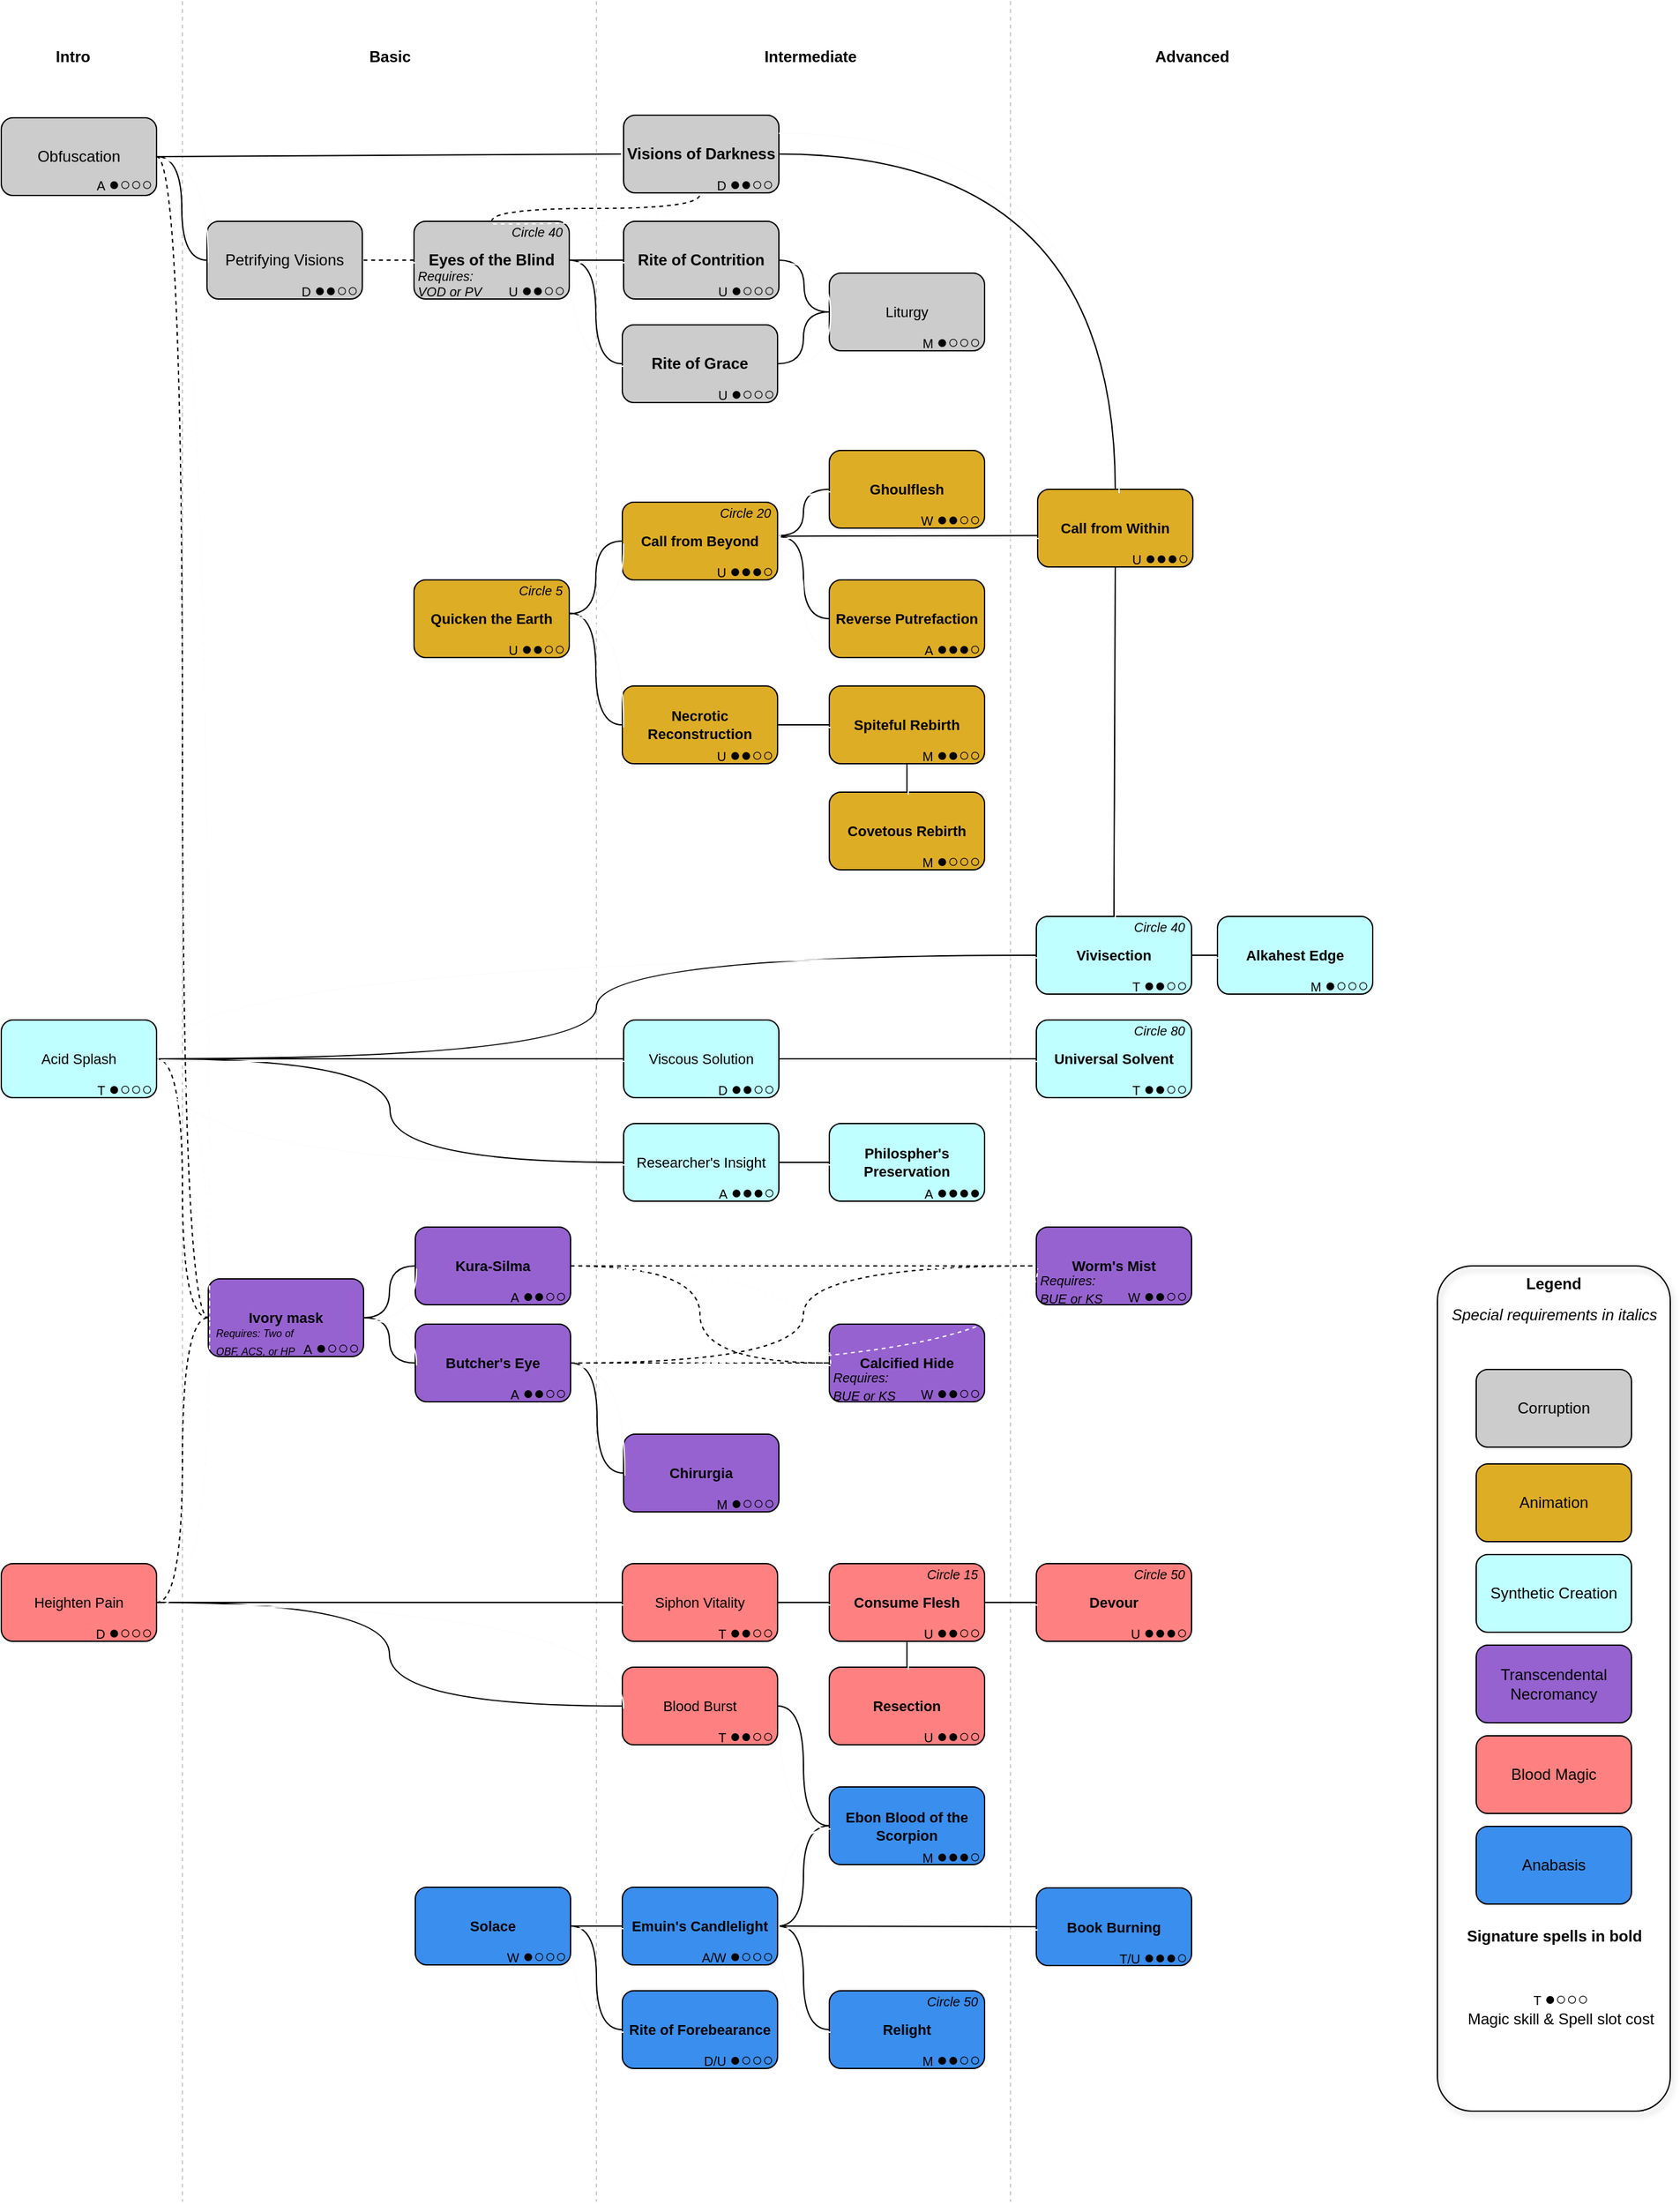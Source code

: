 <mxfile version="25.0.3">
  <diagram name="Page-1" id="FeEvy2p1AGuyqbEnBzWa">
    <mxGraphModel dx="2520" dy="3374" grid="1" gridSize="10" guides="0" tooltips="1" connect="0" arrows="0" fold="1" page="1" pageScale="1" pageWidth="1100" pageHeight="850" background="none" math="0" shadow="0">
      <root>
        <mxCell id="0" />
        <mxCell id="1" parent="0" />
        <mxCell id="0i_WqfY-Rk7737szvlj9-17" value="" style="endArrow=none;html=1;rounded=0;exitX=1;exitY=0.5;exitDx=0;exitDy=0;strokeColor=#FFFFFF;endFill=0;entryX=0;entryY=0.5;entryDx=0;entryDy=0;labelBackgroundColor=none;" parent="1" edge="1">
          <mxGeometry width="50" height="50" relative="1" as="geometry">
            <mxPoint x="-779" y="-2431.24" as="sourcePoint" />
            <mxPoint x="-579" y="-2431.24" as="targetPoint" />
          </mxGeometry>
        </mxCell>
        <mxCell id="R4217yQQA2lsA9HlF9bg-10" value="" style="endArrow=none;html=1;rounded=0;exitX=1;exitY=0.5;exitDx=0;exitDy=0;strokeColor=#FFFFFF;endFill=0;entryX=0;entryY=0.5;entryDx=0;entryDy=0;labelBackgroundColor=none;" parent="1" edge="1">
          <mxGeometry width="50" height="50" relative="1" as="geometry">
            <mxPoint x="-940" y="-2431" as="sourcePoint" />
            <mxPoint x="-900" y="-2431" as="targetPoint" />
          </mxGeometry>
        </mxCell>
        <mxCell id="8By_QkY793YM4N230Kt9-9" value="" style="html=1;rounded=0;strokeColor=#CCCCCC;strokeWidth=1;endArrow=none;endFill=0;dashed=1;labelBackgroundColor=none;" parent="1" edge="1">
          <mxGeometry width="100" relative="1" as="geometry">
            <mxPoint x="-920" y="-2550" as="sourcePoint" />
            <mxPoint x="-920" y="-850" as="targetPoint" />
          </mxGeometry>
        </mxCell>
        <mxCell id="8By_QkY793YM4N230Kt9-1" value="Obfuscation" style="rounded=1;whiteSpace=wrap;html=1;strokeColor=#000000;fillColor=#CCCCCC;fontColor=#000000;fontStyle=0;labelBackgroundColor=none;" parent="1" vertex="1">
          <mxGeometry x="-1060" y="-2460" width="120" height="60" as="geometry" />
        </mxCell>
        <mxCell id="8By_QkY793YM4N230Kt9-2" value="Petrifying Visions" style="rounded=1;whiteSpace=wrap;html=1;strokeColor=#000000;fillColor=#CCCCCC;fontColor=#000000;fontStyle=0;labelBackgroundColor=none;" parent="1" vertex="1">
          <mxGeometry x="-901" y="-2380" width="120" height="60" as="geometry" />
        </mxCell>
        <mxCell id="8By_QkY793YM4N230Kt9-3" value="Visions of Darkness" style="rounded=1;whiteSpace=wrap;html=1;strokeColor=#000000;fillColor=#CCCCCC;fontColor=#000000;fontStyle=1;labelBackgroundColor=none;" parent="1" vertex="1">
          <mxGeometry x="-579" y="-2462" width="120" height="60" as="geometry" />
        </mxCell>
        <mxCell id="8By_QkY793YM4N230Kt9-98" value="&lt;font style=&quot;font-size: 10px;&quot;&gt;A&amp;nbsp;&lt;/font&gt;&lt;font style=&quot;font-size: 14px;&quot;&gt;●○○○&lt;/font&gt;" style="text;html=1;align=right;verticalAlign=bottom;resizable=0;points=[];autosize=1;fontColor=#000000;spacing=0;spacingRight=4;spacingBottom=-2;labelBackgroundColor=none;" parent="1" vertex="1">
          <mxGeometry x="-1000" y="-2422" width="60" height="20" as="geometry" />
        </mxCell>
        <mxCell id="8By_QkY793YM4N230Kt9-99" value="&lt;font style=&quot;font-size: 10px;&quot;&gt;D&amp;nbsp;&lt;/font&gt;&lt;font style=&quot;font-size: 14px;&quot;&gt;●●○○&lt;/font&gt;" style="text;html=1;align=right;verticalAlign=bottom;resizable=0;points=[];autosize=1;fontColor=#000000;spacing=0;spacingRight=4;spacingBottom=-2;labelBackgroundColor=none;" parent="1" vertex="1">
          <mxGeometry x="-851" y="-2340" width="70" height="20" as="geometry" />
        </mxCell>
        <mxCell id="8By_QkY793YM4N230Kt9-100" value="&lt;font style=&quot;font-size: 10px;&quot;&gt;D &lt;/font&gt;&lt;font style=&quot;font-size: 14px;&quot;&gt;●●○○&lt;/font&gt;" style="text;html=1;align=right;verticalAlign=bottom;resizable=0;points=[];autosize=1;fontColor=#000000;spacing=0;spacingRight=4;spacingBottom=-2;labelBackgroundColor=none;" parent="1" vertex="1">
          <mxGeometry x="-530" y="-2422" width="70" height="20" as="geometry" />
        </mxCell>
        <mxCell id="8By_QkY793YM4N230Kt9-124" value="&lt;b&gt;Intro&lt;/b&gt;" style="text;html=1;align=center;verticalAlign=middle;resizable=0;points=[];autosize=1;strokeColor=none;fillColor=none;labelPosition=center;verticalLabelPosition=middle;fontColor=#000000;labelBackgroundColor=none;" parent="1" vertex="1">
          <mxGeometry x="-1030" y="-2522" width="50" height="30" as="geometry" />
        </mxCell>
        <mxCell id="8By_QkY793YM4N230Kt9-125" value="&lt;b&gt;Basic&lt;/b&gt;" style="text;html=1;align=center;verticalAlign=middle;resizable=0;points=[];autosize=1;strokeColor=none;fillColor=none;labelPosition=center;verticalLabelPosition=middle;fontColor=#000000;labelBackgroundColor=none;" parent="1" vertex="1">
          <mxGeometry x="-790" y="-2522" width="60" height="30" as="geometry" />
        </mxCell>
        <mxCell id="8By_QkY793YM4N230Kt9-126" value="&lt;b&gt;Intermediate&lt;br&gt;&lt;/b&gt;" style="text;html=1;align=center;verticalAlign=middle;resizable=0;points=[];autosize=1;strokeColor=none;fillColor=none;labelPosition=center;verticalLabelPosition=middle;fontColor=#000000;labelBackgroundColor=none;" parent="1" vertex="1">
          <mxGeometry x="-480" y="-2522" width="90" height="30" as="geometry" />
        </mxCell>
        <mxCell id="8By_QkY793YM4N230Kt9-127" value="&lt;b&gt;Advanced&lt;br&gt;&lt;/b&gt;" style="text;html=1;align=center;verticalAlign=middle;resizable=0;points=[];autosize=1;strokeColor=none;fillColor=none;labelPosition=center;verticalLabelPosition=middle;fontColor=#000000;labelBackgroundColor=none;" parent="1" vertex="1">
          <mxGeometry x="-180" y="-2522" width="80" height="30" as="geometry" />
        </mxCell>
        <mxCell id="8By_QkY793YM4N230Kt9-130" value="&lt;b style=&quot;color: rgb(0, 0, 0);&quot;&gt;Legend&lt;br&gt;&lt;/b&gt;&lt;b style=&quot;&quot;&gt;&lt;font color=&quot;#ffffff&quot;&gt;Legend&lt;/font&gt;&lt;/b&gt;" style="rounded=1;whiteSpace=wrap;html=1;strokeColor=#000000;fillColor=none;verticalAlign=top;labelBackgroundColor=none;labelBorderColor=none;textShadow=0;shadow=1;" parent="1" vertex="1">
          <mxGeometry x="50" y="-1573" width="180" height="653" as="geometry" />
        </mxCell>
        <mxCell id="8By_QkY793YM4N230Kt9-131" value="Corruption" style="rounded=1;whiteSpace=wrap;html=1;strokeColor=default;fillColor=#CCCCCC;fontColor=#000000;labelBackgroundColor=none;" parent="1" vertex="1">
          <mxGeometry x="80" y="-1493" width="120" height="60" as="geometry" />
        </mxCell>
        <mxCell id="8By_QkY793YM4N230Kt9-133" value="Animation" style="rounded=1;whiteSpace=wrap;html=1;strokeColor=#000000;fillColor=#DEAD26;fontColor=#000000;labelBackgroundColor=none;" parent="1" vertex="1">
          <mxGeometry x="80" y="-1420" width="120" height="60" as="geometry" />
        </mxCell>
        <mxCell id="8By_QkY793YM4N230Kt9-134" value="Synthetic Creation" style="rounded=1;whiteSpace=wrap;html=1;strokeColor=#000000;fillColor=#BFFFFF;fontColor=#000000;labelBackgroundColor=none;" parent="1" vertex="1">
          <mxGeometry x="80" y="-1350" width="120" height="60" as="geometry" />
        </mxCell>
        <mxCell id="8By_QkY793YM4N230Kt9-136" value="&lt;font style=&quot;&quot;&gt;&lt;b style=&quot;font-size: 12px;&quot;&gt;Signature spells in bold&lt;/b&gt;&lt;br&gt;&lt;/font&gt;" style="text;html=1;align=center;verticalAlign=middle;resizable=0;points=[];autosize=1;strokeColor=none;fillColor=none;fontColor=#FFFFFF;labelBackgroundColor=none;" parent="1" vertex="1">
          <mxGeometry x="60" y="-1050" width="160" height="30" as="geometry" />
        </mxCell>
        <mxCell id="8By_QkY793YM4N230Kt9-150" value="&lt;font style=&quot;font-size: 12px;&quot; color=&quot;#000000&quot;&gt;&lt;i style=&quot;font-size: 12px;&quot;&gt;Special requirements in italics&lt;/i&gt;&lt;/font&gt;" style="text;html=1;align=center;verticalAlign=middle;resizable=0;points=[];autosize=1;strokeColor=none;fillColor=none;fontSize=12;labelBackgroundColor=none;" parent="1" vertex="1">
          <mxGeometry x="50" y="-1550" width="180" height="30" as="geometry" />
        </mxCell>
        <mxCell id="J4q1xMHX7jqLUPQSf7GN-14" value="" style="html=1;rounded=0;strokeColor=#CCCCCC;strokeWidth=1;endArrow=none;endFill=0;dashed=1;labelBackgroundColor=none;" parent="1" edge="1">
          <mxGeometry width="100" relative="1" as="geometry">
            <mxPoint x="-600" y="-2550" as="sourcePoint" />
            <mxPoint x="-600" y="-850" as="targetPoint" />
          </mxGeometry>
        </mxCell>
        <mxCell id="J4q1xMHX7jqLUPQSf7GN-15" value="" style="html=1;rounded=0;strokeColor=#CCCCCC;strokeWidth=1;endArrow=none;endFill=0;dashed=1;exitX=0.633;exitY=0;exitDx=0;exitDy=0;exitPerimeter=0;labelBackgroundColor=none;" parent="1" edge="1">
          <mxGeometry width="100" relative="1" as="geometry">
            <mxPoint x="-280" y="-2550" as="sourcePoint" />
            <mxPoint x="-280" y="-850" as="targetPoint" />
          </mxGeometry>
        </mxCell>
        <mxCell id="Sw0A1otwbw1RRHu9e6Gp-15" value="&lt;font style=&quot;&quot;&gt;&lt;font style=&quot;font-size: 10px;&quot;&gt;T &lt;/font&gt;&lt;font style=&quot;font-size: 14px;&quot;&gt;●○○○&lt;/font&gt;&lt;br&gt;&lt;font style=&quot;font-size: 12px;&quot;&gt;Magic skill &amp;amp; Spell slot cost&lt;/font&gt;&lt;/font&gt;" style="text;html=1;align=center;verticalAlign=middle;resizable=0;points=[];autosize=1;strokeColor=none;fillColor=none;fontColor=#FFFFFF;labelBackgroundColor=none;" parent="1" vertex="1">
          <mxGeometry x="60" y="-980" width="170" height="40" as="geometry" />
        </mxCell>
        <mxCell id="eg2xaZfrYDTzJc7Hqczu-8" value="Eyes of the Blind" style="rounded=1;whiteSpace=wrap;html=1;strokeColor=#000000;fillColor=#CCCCCC;fontColor=#000000;fontStyle=1;labelBackgroundColor=none;" parent="1" vertex="1">
          <mxGeometry x="-741" y="-2380" width="120" height="60" as="geometry" />
        </mxCell>
        <mxCell id="eg2xaZfrYDTzJc7Hqczu-9" value="&lt;font style=&quot;font-size: 10px;&quot;&gt;U&amp;nbsp;&lt;/font&gt;&lt;font style=&quot;font-size: 14px;&quot;&gt;●●○○&lt;/font&gt;" style="text;html=1;align=right;verticalAlign=bottom;resizable=0;points=[];autosize=1;fontColor=#000000;spacing=0;spacingRight=4;spacingBottom=-2;labelBackgroundColor=none;" parent="1" vertex="1">
          <mxGeometry x="-691" y="-2340" width="70" height="20" as="geometry" />
        </mxCell>
        <mxCell id="eg2xaZfrYDTzJc7Hqczu-11" value="" style="endArrow=none;html=1;rounded=0;curved=1;exitX=1;exitY=0.5;exitDx=0;exitDy=0;entryX=0;entryY=0.5;entryDx=0;entryDy=0;labelBackgroundColor=none;" parent="1" source="8By_QkY793YM4N230Kt9-1" edge="1">
          <mxGeometry width="50" height="50" relative="1" as="geometry">
            <mxPoint x="-890" y="-2422" as="sourcePoint" />
            <mxPoint x="-581" y="-2432" as="targetPoint" />
          </mxGeometry>
        </mxCell>
        <mxCell id="eg2xaZfrYDTzJc7Hqczu-12" value="" style="endArrow=none;html=1;rounded=0;curved=1;exitX=1;exitY=0.5;exitDx=0;exitDy=0;entryX=0;entryY=0.5;entryDx=0;entryDy=0;edgeStyle=orthogonalEdgeStyle;labelBackgroundColor=none;" parent="1" source="8By_QkY793YM4N230Kt9-1" target="8By_QkY793YM4N230Kt9-2" edge="1">
          <mxGeometry width="50" height="50" relative="1" as="geometry">
            <mxPoint x="-710" y="-2260" as="sourcePoint" />
            <mxPoint x="-660" y="-2310" as="targetPoint" />
          </mxGeometry>
        </mxCell>
        <mxCell id="eg2xaZfrYDTzJc7Hqczu-13" value="" style="endArrow=none;html=1;rounded=0;curved=1;entryX=0.5;entryY=1;entryDx=0;entryDy=0;exitX=0.5;exitY=0;exitDx=0;exitDy=0;edgeStyle=orthogonalEdgeStyle;dashed=1;labelBackgroundColor=none;" parent="1" source="eg2xaZfrYDTzJc7Hqczu-8" edge="1">
          <mxGeometry width="50" height="50" relative="1" as="geometry">
            <mxPoint x="-700" y="-2250" as="sourcePoint" />
            <mxPoint x="-520" y="-2401" as="targetPoint" />
          </mxGeometry>
        </mxCell>
        <mxCell id="eg2xaZfrYDTzJc7Hqczu-14" value="" style="endArrow=none;html=1;rounded=0;curved=1;edgeStyle=orthogonalEdgeStyle;dashed=1;labelBackgroundColor=none;" parent="1" edge="1">
          <mxGeometry width="50" height="50" relative="1" as="geometry">
            <mxPoint x="-780" y="-2350" as="sourcePoint" />
            <mxPoint x="-740" y="-2350" as="targetPoint" />
          </mxGeometry>
        </mxCell>
        <mxCell id="eg2xaZfrYDTzJc7Hqczu-15" value="Rite of Contrition" style="rounded=1;whiteSpace=wrap;html=1;strokeColor=#000000;fillColor=#CCCCCC;fontColor=#000000;fontStyle=1;labelBackgroundColor=none;" parent="1" vertex="1">
          <mxGeometry x="-579" y="-2380" width="120" height="60" as="geometry" />
        </mxCell>
        <mxCell id="eg2xaZfrYDTzJc7Hqczu-16" value="&lt;font style=&quot;font-size: 10px;&quot;&gt;U&amp;nbsp;&lt;/font&gt;&lt;font style=&quot;font-size: 14px;&quot;&gt;●○○○&lt;/font&gt;" style="text;html=1;align=right;verticalAlign=bottom;resizable=0;points=[];autosize=1;fontColor=#000000;spacing=0;spacingRight=4;spacingBottom=-2;labelBackgroundColor=none;" parent="1" vertex="1">
          <mxGeometry x="-529" y="-2340" width="70" height="20" as="geometry" />
        </mxCell>
        <mxCell id="eg2xaZfrYDTzJc7Hqczu-17" value="Rite of Grace" style="rounded=1;whiteSpace=wrap;html=1;strokeColor=#000000;fillColor=#CCCCCC;fontColor=#000000;fontStyle=1;labelBackgroundColor=none;" parent="1" vertex="1">
          <mxGeometry x="-580" y="-2300" width="120" height="60" as="geometry" />
        </mxCell>
        <mxCell id="eg2xaZfrYDTzJc7Hqczu-18" value="&lt;font style=&quot;font-size: 10px;&quot;&gt;U &lt;/font&gt;&lt;font style=&quot;font-size: 14px;&quot;&gt;●○○○&lt;/font&gt;" style="text;html=1;align=right;verticalAlign=bottom;resizable=0;points=[];autosize=1;fontColor=#000000;spacing=0;spacingRight=4;spacingBottom=-2;labelBackgroundColor=none;" parent="1" vertex="1">
          <mxGeometry x="-529" y="-2260" width="70" height="20" as="geometry" />
        </mxCell>
        <mxCell id="eg2xaZfrYDTzJc7Hqczu-19" value="" style="endArrow=none;html=1;rounded=0;curved=1;edgeStyle=orthogonalEdgeStyle;exitX=0;exitY=0.5;exitDx=0;exitDy=0;entryX=1;entryY=0.5;entryDx=0;entryDy=0;labelBackgroundColor=none;" parent="1" source="eg2xaZfrYDTzJc7Hqczu-17" target="eg2xaZfrYDTzJc7Hqczu-8" edge="1">
          <mxGeometry width="50" height="50" relative="1" as="geometry">
            <mxPoint x="-620" y="-2350" as="sourcePoint" />
            <mxPoint x="-620" y="-2350" as="targetPoint" />
          </mxGeometry>
        </mxCell>
        <mxCell id="eg2xaZfrYDTzJc7Hqczu-20" value="" style="endArrow=none;html=1;rounded=0;strokeColor=default;align=center;verticalAlign=middle;fontFamily=Helvetica;fontSize=11;fontColor=default;labelBackgroundColor=none;edgeStyle=orthogonalEdgeStyle;curved=1;exitX=1;exitY=0.5;exitDx=0;exitDy=0;entryX=0;entryY=0.5;entryDx=0;entryDy=0;" parent="1" source="eg2xaZfrYDTzJc7Hqczu-8" target="eg2xaZfrYDTzJc7Hqczu-15" edge="1">
          <mxGeometry width="50" height="50" relative="1" as="geometry">
            <mxPoint x="-600" y="-2270" as="sourcePoint" />
            <mxPoint x="-550" y="-2320" as="targetPoint" />
          </mxGeometry>
        </mxCell>
        <mxCell id="eg2xaZfrYDTzJc7Hqczu-28" value="&lt;font style=&quot;font-size: 10px;&quot; color=&quot;#000000&quot;&gt;&lt;i style=&quot;font-size: 10px;&quot;&gt;Requires:&lt;/i&gt;&lt;/font&gt;&lt;div&gt;&lt;font style=&quot;font-size: 10px;&quot; color=&quot;#000000&quot;&gt;&lt;i style=&quot;font-size: 10px;&quot;&gt;VOD&amp;nbsp;&lt;/i&gt;&lt;/font&gt;&lt;i style=&quot;&quot;&gt;or PV&lt;/i&gt;&lt;/div&gt;" style="text;html=1;align=left;verticalAlign=middle;resizable=0;points=[];autosize=1;strokeColor=none;fillColor=none;fontSize=10;labelBackgroundColor=none;" parent="1" vertex="1">
          <mxGeometry x="-740" y="-2352" width="70" height="40" as="geometry" />
        </mxCell>
        <mxCell id="eg2xaZfrYDTzJc7Hqczu-31" value="&lt;font style=&quot;font-size: 10px;&quot; color=&quot;#000000&quot;&gt;&lt;i style=&quot;font-size: 10px;&quot;&gt;Circle 40&lt;/i&gt;&lt;/font&gt;" style="text;html=1;align=right;verticalAlign=middle;resizable=0;points=[];autosize=1;strokeColor=none;fillColor=none;fontSize=10;labelBackgroundColor=none;" parent="1" vertex="1">
          <mxGeometry x="-685" y="-2387" width="60" height="30" as="geometry" />
        </mxCell>
        <mxCell id="eg2xaZfrYDTzJc7Hqczu-42" value="&lt;span style=&quot;font-weight: normal;&quot;&gt;Liturgy&lt;/span&gt;" style="rounded=1;whiteSpace=wrap;html=1;strokeColor=default;fillColor=#CCCCCC;fontColor=#000000;fontStyle=1;fontFamily=Helvetica;fontSize=11;labelBackgroundColor=none;" parent="1" vertex="1">
          <mxGeometry x="-420" y="-2340" width="120" height="60" as="geometry" />
        </mxCell>
        <mxCell id="eg2xaZfrYDTzJc7Hqczu-46" value="&lt;font style=&quot;font-size: 10px;&quot;&gt;M&amp;nbsp;&lt;/font&gt;&lt;font style=&quot;font-size: 14px;&quot;&gt;●○○○&lt;/font&gt;" style="text;html=1;align=right;verticalAlign=bottom;resizable=0;points=[];autosize=1;fontColor=#000000;spacing=0;spacingRight=4;spacingBottom=-2;labelBackgroundColor=none;" parent="1" vertex="1">
          <mxGeometry x="-370" y="-2300" width="70" height="20" as="geometry" />
        </mxCell>
        <mxCell id="eg2xaZfrYDTzJc7Hqczu-47" value="" style="endArrow=none;html=1;rounded=0;strokeColor=default;align=center;verticalAlign=middle;fontFamily=Helvetica;fontSize=11;fontColor=default;labelBackgroundColor=none;edgeStyle=orthogonalEdgeStyle;curved=1;entryX=0;entryY=0.5;entryDx=0;entryDy=0;exitX=1;exitY=0.5;exitDx=0;exitDy=0;" parent="1" source="eg2xaZfrYDTzJc7Hqczu-17" target="eg2xaZfrYDTzJc7Hqczu-42" edge="1">
          <mxGeometry width="50" height="50" relative="1" as="geometry">
            <mxPoint x="-720" y="-2180" as="sourcePoint" />
            <mxPoint x="-670" y="-2230" as="targetPoint" />
          </mxGeometry>
        </mxCell>
        <mxCell id="eg2xaZfrYDTzJc7Hqczu-48" value="" style="endArrow=none;html=1;rounded=0;strokeColor=default;align=center;verticalAlign=middle;fontFamily=Helvetica;fontSize=11;fontColor=default;labelBackgroundColor=none;edgeStyle=orthogonalEdgeStyle;curved=1;entryX=0;entryY=0.5;entryDx=0;entryDy=0;exitX=1;exitY=0.5;exitDx=0;exitDy=0;" parent="1" source="eg2xaZfrYDTzJc7Hqczu-15" target="eg2xaZfrYDTzJc7Hqczu-42" edge="1">
          <mxGeometry width="50" height="50" relative="1" as="geometry">
            <mxPoint x="-710" y="-2170" as="sourcePoint" />
            <mxPoint x="-660" y="-2220" as="targetPoint" />
          </mxGeometry>
        </mxCell>
        <mxCell id="00F6EFA50dviSRzl4qSe-29" value="" style="endArrow=none;html=1;rounded=0;exitX=0.998;exitY=0.437;exitDx=0;exitDy=0;exitPerimeter=0;entryX=0;entryY=0.5;entryDx=0;entryDy=0;edgeStyle=orthogonalEdgeStyle;curved=1;" parent="1" source="00F6EFA50dviSRzl4qSe-2" target="00F6EFA50dviSRzl4qSe-10" edge="1">
          <mxGeometry width="50" height="50" relative="1" as="geometry">
            <mxPoint x="-450" y="-2070" as="sourcePoint" />
            <mxPoint x="-400" y="-2120" as="targetPoint" />
          </mxGeometry>
        </mxCell>
        <mxCell id="00F6EFA50dviSRzl4qSe-30" value="" style="endArrow=none;html=1;rounded=0;strokeColor=default;align=center;verticalAlign=middle;fontFamily=Helvetica;fontSize=11;fontColor=default;labelBackgroundColor=default;edgeStyle=orthogonalEdgeStyle;curved=1;exitX=1.002;exitY=0.429;exitDx=0;exitDy=0;exitPerimeter=0;entryX=0;entryY=0.5;entryDx=0;entryDy=0;" parent="1" source="00F6EFA50dviSRzl4qSe-2" target="00F6EFA50dviSRzl4qSe-6" edge="1">
          <mxGeometry width="50" height="50" relative="1" as="geometry">
            <mxPoint x="-450" y="-2070" as="sourcePoint" />
            <mxPoint x="-400" y="-2120" as="targetPoint" />
          </mxGeometry>
        </mxCell>
        <mxCell id="00F6EFA50dviSRzl4qSe-31" value="" style="endArrow=none;html=1;rounded=0;strokeColor=default;align=center;verticalAlign=middle;fontFamily=Helvetica;fontSize=11;fontColor=default;labelBackgroundColor=default;edgeStyle=orthogonalEdgeStyle;curved=1;exitX=1;exitY=0.5;exitDx=0;exitDy=0;entryX=0;entryY=0.5;entryDx=0;entryDy=0;" parent="1" source="00F6EFA50dviSRzl4qSe-6" target="00F6EFA50dviSRzl4qSe-17" edge="1">
          <mxGeometry width="50" height="50" relative="1" as="geometry">
            <mxPoint x="-450" y="-2070" as="sourcePoint" />
            <mxPoint x="-400" y="-2120" as="targetPoint" />
          </mxGeometry>
        </mxCell>
        <mxCell id="00F6EFA50dviSRzl4qSe-32" value="" style="endArrow=none;html=1;rounded=0;strokeColor=default;align=center;verticalAlign=middle;fontFamily=Helvetica;fontSize=11;fontColor=default;labelBackgroundColor=default;edgeStyle=orthogonalEdgeStyle;curved=1;exitX=0.5;exitY=1;exitDx=0;exitDy=0;entryX=0.5;entryY=0;entryDx=0;entryDy=0;" parent="1" source="00F6EFA50dviSRzl4qSe-17" target="00F6EFA50dviSRzl4qSe-14" edge="1">
          <mxGeometry width="50" height="50" relative="1" as="geometry">
            <mxPoint x="-450" y="-1981" as="sourcePoint" />
            <mxPoint x="-410" y="-1981" as="targetPoint" />
          </mxGeometry>
        </mxCell>
        <mxCell id="00F6EFA50dviSRzl4qSe-33" value="" style="endArrow=none;html=1;rounded=0;strokeColor=default;align=center;verticalAlign=middle;fontFamily=Helvetica;fontSize=11;fontColor=default;labelBackgroundColor=default;edgeStyle=orthogonalEdgeStyle;curved=1;entryX=1.01;entryY=0.429;entryDx=0;entryDy=0;entryPerimeter=0;exitX=0;exitY=0.5;exitDx=0;exitDy=0;" parent="1" source="00F6EFA50dviSRzl4qSe-23" target="00F6EFA50dviSRzl4qSe-10" edge="1">
          <mxGeometry width="50" height="50" relative="1" as="geometry">
            <mxPoint x="-450" y="-2070" as="sourcePoint" />
            <mxPoint x="-400" y="-2120" as="targetPoint" />
          </mxGeometry>
        </mxCell>
        <mxCell id="00F6EFA50dviSRzl4qSe-34" value="" style="endArrow=none;html=1;rounded=0;strokeColor=default;align=center;verticalAlign=middle;fontFamily=Helvetica;fontSize=11;fontColor=default;labelBackgroundColor=default;edgeStyle=orthogonalEdgeStyle;curved=1;entryX=1.013;entryY=0.445;entryDx=0;entryDy=0;entryPerimeter=0;exitX=0;exitY=0.5;exitDx=0;exitDy=0;" parent="1" source="00F6EFA50dviSRzl4qSe-20" target="00F6EFA50dviSRzl4qSe-10" edge="1">
          <mxGeometry width="50" height="50" relative="1" as="geometry">
            <mxPoint x="-410" y="-2163" as="sourcePoint" />
            <mxPoint x="-449" y="-2127" as="targetPoint" />
          </mxGeometry>
        </mxCell>
        <mxCell id="00F6EFA50dviSRzl4qSe-35" value="" style="endArrow=none;html=1;rounded=0;strokeColor=default;align=center;verticalAlign=middle;fontFamily=Helvetica;fontSize=11;fontColor=default;labelBackgroundColor=default;edgeStyle=orthogonalEdgeStyle;curved=1;entryX=1.021;entryY=0.437;entryDx=0;entryDy=0;entryPerimeter=0;exitX=-0.002;exitY=0.596;exitDx=0;exitDy=0;exitPerimeter=0;" parent="1" source="00F6EFA50dviSRzl4qSe-26" target="00F6EFA50dviSRzl4qSe-10" edge="1">
          <mxGeometry width="50" height="50" relative="1" as="geometry">
            <mxPoint x="-410" y="-2063" as="sourcePoint" />
            <mxPoint x="-448" y="-2126" as="targetPoint" />
          </mxGeometry>
        </mxCell>
        <mxCell id="00F6EFA50dviSRzl4qSe-23" value="Ghoulflesh" style="rounded=1;whiteSpace=wrap;html=1;strokeColor=#000000;fillColor=#DEAD26;fontColor=#000000;fontStyle=1;fontFamily=Helvetica;fontSize=11;labelBackgroundColor=none;container=0;" parent="1" vertex="1">
          <mxGeometry x="-420" y="-2203" width="120" height="60" as="geometry" />
        </mxCell>
        <mxCell id="00F6EFA50dviSRzl4qSe-24" value="&lt;font style=&quot;font-size: 10px;&quot;&gt;W&amp;nbsp;&lt;/font&gt;&lt;span style=&quot;font-size: 14px;&quot;&gt;●&lt;/span&gt;&lt;span style=&quot;font-size: 14px;&quot;&gt;●&lt;/span&gt;&lt;span style=&quot;font-size: 14px;&quot;&gt;○&lt;/span&gt;&lt;span style=&quot;font-size: 14px;&quot;&gt;○&lt;/span&gt;" style="text;html=1;align=right;verticalAlign=bottom;resizable=0;points=[];autosize=1;fontColor=default;spacing=0;spacingRight=4;spacingBottom=-2;fontFamily=Helvetica;fontSize=11;labelBackgroundColor=none;container=0;" parent="1" vertex="1">
          <mxGeometry x="-370" y="-2163" width="70" height="20" as="geometry" />
        </mxCell>
        <mxCell id="00F6EFA50dviSRzl4qSe-2" value="Quicken the Earth" style="rounded=1;whiteSpace=wrap;html=1;strokeColor=#000000;fillColor=#DEAD26;fontColor=#000000;fontStyle=1;fontFamily=Helvetica;fontSize=11;labelBackgroundColor=none;container=0;" parent="1" vertex="1">
          <mxGeometry x="-741" y="-2103" width="120" height="60" as="geometry" />
        </mxCell>
        <mxCell id="00F6EFA50dviSRzl4qSe-3" value="&lt;font style=&quot;font-size: 10px;&quot;&gt;U&amp;nbsp;&lt;/font&gt;&lt;span style=&quot;font-size: 14px;&quot;&gt;●&lt;/span&gt;&lt;span style=&quot;font-size: 14px;&quot;&gt;●&lt;/span&gt;&lt;span style=&quot;font-size: 14px;&quot;&gt;○&lt;/span&gt;&lt;span style=&quot;font-size: 14px;&quot;&gt;○&lt;/span&gt;" style="text;html=1;align=right;verticalAlign=bottom;resizable=0;points=[];autosize=1;fontColor=default;spacing=0;spacingRight=4;spacingBottom=-2;fontFamily=Helvetica;fontSize=11;labelBackgroundColor=none;container=0;" parent="1" vertex="1">
          <mxGeometry x="-691" y="-2063" width="70" height="20" as="geometry" />
        </mxCell>
        <mxCell id="00F6EFA50dviSRzl4qSe-4" value="&lt;font color=&quot;#000000&quot; style=&quot;font-size: 10px;&quot;&gt;&lt;i style=&quot;font-size: 10px;&quot;&gt;Circle 5&lt;/i&gt;&lt;/font&gt;" style="text;html=1;align=right;verticalAlign=middle;resizable=0;points=[];autosize=1;strokeColor=none;fillColor=none;fontSize=11;fontFamily=Helvetica;fontColor=default;labelBackgroundColor=none;container=0;" parent="1" vertex="1">
          <mxGeometry x="-685" y="-2110" width="60" height="30" as="geometry" />
        </mxCell>
        <mxCell id="00F6EFA50dviSRzl4qSe-6" value="Necrotic Reconstruction" style="rounded=1;whiteSpace=wrap;html=1;strokeColor=#000000;fillColor=#DEAD26;fontColor=#000000;fontStyle=1;fontFamily=Helvetica;fontSize=11;labelBackgroundColor=none;container=0;" parent="1" vertex="1">
          <mxGeometry x="-580" y="-2021" width="120" height="60" as="geometry" />
        </mxCell>
        <mxCell id="00F6EFA50dviSRzl4qSe-7" value="&lt;font style=&quot;font-size: 10px;&quot;&gt;U&amp;nbsp;&lt;/font&gt;&lt;span style=&quot;font-size: 14px;&quot;&gt;●&lt;/span&gt;&lt;span style=&quot;font-size: 14px;&quot;&gt;●&lt;/span&gt;&lt;span style=&quot;font-size: 14px;&quot;&gt;○&lt;/span&gt;&lt;span style=&quot;font-size: 14px;&quot;&gt;○&lt;/span&gt;" style="text;html=1;align=right;verticalAlign=bottom;resizable=0;points=[];autosize=1;fontColor=default;spacing=0;spacingRight=4;spacingBottom=-2;fontFamily=Helvetica;fontSize=11;labelBackgroundColor=none;container=0;" parent="1" vertex="1">
          <mxGeometry x="-530" y="-1981" width="70" height="20" as="geometry" />
        </mxCell>
        <mxCell id="00F6EFA50dviSRzl4qSe-10" value="Call from Beyond" style="rounded=1;whiteSpace=wrap;html=1;strokeColor=#000000;fillColor=#DEAD26;fontColor=#000000;fontStyle=1;fontFamily=Helvetica;fontSize=11;labelBackgroundColor=none;container=0;" parent="1" vertex="1">
          <mxGeometry x="-580" y="-2163" width="120" height="60" as="geometry" />
        </mxCell>
        <mxCell id="00F6EFA50dviSRzl4qSe-11" value="&lt;font style=&quot;font-size: 10px;&quot;&gt;U&amp;nbsp;&lt;/font&gt;&lt;span style=&quot;font-size: 14px;&quot;&gt;●&lt;/span&gt;&lt;span style=&quot;font-size: 14px;&quot;&gt;●&lt;/span&gt;&lt;span style=&quot;font-size: 14px;&quot;&gt;●&lt;/span&gt;&lt;span style=&quot;font-size: 14px;&quot;&gt;○&lt;/span&gt;" style="text;html=1;align=right;verticalAlign=bottom;resizable=0;points=[];autosize=1;fontColor=default;spacing=0;spacingRight=4;spacingBottom=-2;fontFamily=Helvetica;fontSize=11;labelBackgroundColor=none;container=0;" parent="1" vertex="1">
          <mxGeometry x="-530" y="-2123" width="70" height="20" as="geometry" />
        </mxCell>
        <mxCell id="00F6EFA50dviSRzl4qSe-12" value="&lt;font color=&quot;#000000&quot; style=&quot;font-size: 10px;&quot;&gt;&lt;i style=&quot;font-size: 10px;&quot;&gt;Circle 20&lt;/i&gt;&lt;/font&gt;" style="text;html=1;align=right;verticalAlign=middle;resizable=0;points=[];autosize=1;strokeColor=none;fillColor=none;fontSize=11;fontFamily=Helvetica;fontColor=default;labelBackgroundColor=none;container=0;" parent="1" vertex="1">
          <mxGeometry x="-524" y="-2170" width="60" height="30" as="geometry" />
        </mxCell>
        <mxCell id="00F6EFA50dviSRzl4qSe-14" value="Covetous Rebirth" style="rounded=1;whiteSpace=wrap;html=1;strokeColor=#000000;fillColor=#DEAD26;fontColor=#000000;fontStyle=1;fontFamily=Helvetica;fontSize=11;labelBackgroundColor=none;container=0;" parent="1" vertex="1">
          <mxGeometry x="-420" y="-1939" width="120" height="60" as="geometry" />
        </mxCell>
        <mxCell id="00F6EFA50dviSRzl4qSe-15" value="&lt;font style=&quot;font-size: 10px;&quot;&gt;M&amp;nbsp;&lt;/font&gt;&lt;font style=&quot;font-size: 14px;&quot;&gt;●&lt;/font&gt;&lt;span style=&quot;font-size: 14px;&quot;&gt;○&lt;/span&gt;&lt;span style=&quot;font-size: 14px;&quot;&gt;○&lt;/span&gt;&lt;span style=&quot;font-size: 14px;&quot;&gt;○&lt;/span&gt;" style="text;html=1;align=right;verticalAlign=bottom;resizable=0;points=[];autosize=1;fontColor=default;spacing=0;spacingRight=4;spacingBottom=-2;fontFamily=Helvetica;fontSize=11;labelBackgroundColor=none;container=0;" parent="1" vertex="1">
          <mxGeometry x="-370" y="-1899" width="70" height="20" as="geometry" />
        </mxCell>
        <mxCell id="00F6EFA50dviSRzl4qSe-17" value="Spiteful Rebirth" style="rounded=1;whiteSpace=wrap;html=1;strokeColor=#000000;fillColor=#DEAD26;fontColor=#000000;fontStyle=1;fontFamily=Helvetica;fontSize=11;labelBackgroundColor=none;container=0;" parent="1" vertex="1">
          <mxGeometry x="-420" y="-2021" width="120" height="60" as="geometry" />
        </mxCell>
        <mxCell id="00F6EFA50dviSRzl4qSe-18" value="&lt;font style=&quot;font-size: 10px;&quot;&gt;M&amp;nbsp;&lt;/font&gt;&lt;span style=&quot;font-size: 14px;&quot;&gt;●&lt;/span&gt;&lt;span style=&quot;font-size: 14px;&quot;&gt;●&lt;/span&gt;&lt;span style=&quot;font-size: 14px;&quot;&gt;○&lt;/span&gt;&lt;span style=&quot;font-size: 14px;&quot;&gt;○&lt;/span&gt;" style="text;html=1;align=right;verticalAlign=bottom;resizable=0;points=[];autosize=1;fontColor=default;spacing=0;spacingRight=4;spacingBottom=-2;fontFamily=Helvetica;fontSize=11;labelBackgroundColor=none;container=0;" parent="1" vertex="1">
          <mxGeometry x="-370" y="-1981" width="70" height="20" as="geometry" />
        </mxCell>
        <mxCell id="00F6EFA50dviSRzl4qSe-20" value="Reverse Putrefaction" style="rounded=1;whiteSpace=wrap;html=1;strokeColor=#000000;fillColor=#DEAD26;fontColor=#000000;fontStyle=1;fontFamily=Helvetica;fontSize=11;labelBackgroundColor=none;fillOpacity=100;pointerEvents=1;container=0;" parent="1" vertex="1">
          <mxGeometry x="-420" y="-2103" width="120" height="60" as="geometry" />
        </mxCell>
        <mxCell id="00F6EFA50dviSRzl4qSe-21" value="&lt;font style=&quot;font-size: 10px;&quot;&gt;A&amp;nbsp;&lt;/font&gt;&lt;span style=&quot;font-size: 14px;&quot;&gt;●&lt;/span&gt;&lt;span style=&quot;font-size: 14px;&quot;&gt;●&lt;/span&gt;&lt;span style=&quot;font-size: 14px;&quot;&gt;●&lt;/span&gt;&lt;span style=&quot;font-size: 14px;&quot;&gt;○&lt;/span&gt;" style="text;html=1;align=right;verticalAlign=bottom;resizable=0;points=[];autosize=1;fontColor=default;spacing=0;spacingRight=4;spacingBottom=-2;fontFamily=Helvetica;fontSize=11;labelBackgroundColor=none;container=0;" parent="1" vertex="1">
          <mxGeometry x="-360" y="-2063" width="60" height="20" as="geometry" />
        </mxCell>
        <mxCell id="00F6EFA50dviSRzl4qSe-26" value="Call from Within" style="rounded=1;whiteSpace=wrap;html=1;strokeColor=#000000;fillColor=#DEAD26;fontColor=#000000;fontStyle=1;fontFamily=Helvetica;fontSize=11;labelBackgroundColor=none;container=0;" parent="1" vertex="1">
          <mxGeometry x="-259" y="-2173" width="120" height="60" as="geometry" />
        </mxCell>
        <mxCell id="00F6EFA50dviSRzl4qSe-27" value="&lt;font style=&quot;font-size: 10px;&quot;&gt;U&amp;nbsp;&lt;/font&gt;&lt;span style=&quot;font-size: 14px;&quot;&gt;●&lt;/span&gt;&lt;span style=&quot;font-size: 14px;&quot;&gt;●&lt;/span&gt;&lt;span style=&quot;font-size: 14px;&quot;&gt;●&lt;/span&gt;&lt;span style=&quot;font-size: 14px;&quot;&gt;○&lt;/span&gt;" style="text;html=1;align=right;verticalAlign=bottom;resizable=0;points=[];autosize=1;fontColor=default;spacing=0;spacingRight=4;spacingBottom=-2;fontFamily=Helvetica;fontSize=11;labelBackgroundColor=none;container=0;" parent="1" vertex="1">
          <mxGeometry x="-209" y="-2133" width="70" height="20" as="geometry" />
        </mxCell>
        <mxCell id="00F6EFA50dviSRzl4qSe-139" value="" style="group;fontFamily=Helvetica;fontSize=11;labelBackgroundColor=none;" parent="1" vertex="1" connectable="0">
          <mxGeometry x="-260" y="-1850" width="120" height="75" as="geometry" />
        </mxCell>
        <mxCell id="00F6EFA50dviSRzl4qSe-140" value="Vivisection" style="rounded=1;whiteSpace=wrap;html=1;strokeColor=#000000;fillColor=#BFFFFF;fontColor=#000000;fontStyle=1;fontFamily=Helvetica;fontSize=11;labelBackgroundColor=none;" parent="00F6EFA50dviSRzl4qSe-139" vertex="1">
          <mxGeometry y="7" width="120" height="60" as="geometry" />
        </mxCell>
        <mxCell id="00F6EFA50dviSRzl4qSe-141" value="&lt;font style=&quot;font-size: 10px;&quot;&gt;T&amp;nbsp;&lt;/font&gt;&lt;span style=&quot;font-size: 14px;&quot;&gt;●&lt;/span&gt;&lt;span style=&quot;font-size: 14px;&quot;&gt;●&lt;/span&gt;&lt;span style=&quot;font-size: 14px;&quot;&gt;○&lt;/span&gt;&lt;span style=&quot;font-size: 14px;&quot;&gt;○&lt;/span&gt;" style="text;html=1;align=right;verticalAlign=bottom;resizable=0;points=[];autosize=1;fontColor=default;spacing=0;spacingRight=4;spacingBottom=-2;fontFamily=Helvetica;fontSize=11;labelBackgroundColor=none;" parent="00F6EFA50dviSRzl4qSe-139" vertex="1">
          <mxGeometry x="60" y="47" width="60" height="20" as="geometry" />
        </mxCell>
        <mxCell id="00F6EFA50dviSRzl4qSe-142" value="&lt;font style=&quot;font-size: 10px;&quot; color=&quot;#000000&quot;&gt;&lt;i style=&quot;font-size: 10px;&quot;&gt;Circle 40&lt;/i&gt;&lt;/font&gt;" style="text;html=1;align=right;verticalAlign=middle;resizable=0;points=[];autosize=1;strokeColor=none;fillColor=none;fontSize=11;fontFamily=Helvetica;fontColor=default;labelBackgroundColor=none;" parent="00F6EFA50dviSRzl4qSe-139" vertex="1">
          <mxGeometry x="56" width="60" height="30" as="geometry" />
        </mxCell>
        <mxCell id="00F6EFA50dviSRzl4qSe-143" value="" style="group;fontFamily=Helvetica;fontSize=11;labelBackgroundColor=none;" parent="1" vertex="1" connectable="0">
          <mxGeometry x="-260" y="-1770" width="120" height="75" as="geometry" />
        </mxCell>
        <mxCell id="00F6EFA50dviSRzl4qSe-144" value="Universal Solvent" style="rounded=1;whiteSpace=wrap;html=1;strokeColor=#000000;fillColor=#BFFFFF;fontColor=#000000;fontStyle=1;fontFamily=Helvetica;fontSize=11;labelBackgroundColor=none;" parent="00F6EFA50dviSRzl4qSe-143" vertex="1">
          <mxGeometry y="7" width="120" height="60" as="geometry" />
        </mxCell>
        <mxCell id="00F6EFA50dviSRzl4qSe-145" value="&lt;font style=&quot;font-size: 10px;&quot;&gt;T&amp;nbsp;&lt;/font&gt;&lt;span style=&quot;font-size: 14px;&quot;&gt;●&lt;/span&gt;&lt;span style=&quot;font-size: 14px;&quot;&gt;●&lt;/span&gt;&lt;span style=&quot;font-size: 14px;&quot;&gt;○&lt;/span&gt;&lt;span style=&quot;font-size: 14px;&quot;&gt;○&lt;/span&gt;" style="text;html=1;align=right;verticalAlign=bottom;resizable=0;points=[];autosize=1;fontColor=default;spacing=0;spacingRight=4;spacingBottom=-2;fontFamily=Helvetica;fontSize=11;labelBackgroundColor=none;" parent="00F6EFA50dviSRzl4qSe-143" vertex="1">
          <mxGeometry x="60" y="47" width="60" height="20" as="geometry" />
        </mxCell>
        <mxCell id="00F6EFA50dviSRzl4qSe-146" value="&lt;font style=&quot;font-size: 10px;&quot; color=&quot;#000000&quot;&gt;&lt;i style=&quot;font-size: 10px;&quot;&gt;Circle 80&lt;/i&gt;&lt;/font&gt;" style="text;html=1;align=right;verticalAlign=middle;resizable=0;points=[];autosize=1;strokeColor=none;fillColor=none;fontSize=11;fontFamily=Helvetica;fontColor=default;labelBackgroundColor=none;" parent="00F6EFA50dviSRzl4qSe-143" vertex="1">
          <mxGeometry x="56" width="60" height="30" as="geometry" />
        </mxCell>
        <mxCell id="00F6EFA50dviSRzl4qSe-147" value="" style="group;fontFamily=Helvetica;fontSize=11;labelBackgroundColor=none;" parent="1" vertex="1" connectable="0">
          <mxGeometry x="-420" y="-1690" width="120" height="75" as="geometry" />
        </mxCell>
        <mxCell id="00F6EFA50dviSRzl4qSe-148" value="Philospher&#39;s Preservation" style="rounded=1;whiteSpace=wrap;html=1;strokeColor=#000000;fillColor=#BFFFFF;fontColor=#000000;fontStyle=1;fontFamily=Helvetica;fontSize=11;labelBackgroundColor=none;" parent="00F6EFA50dviSRzl4qSe-147" vertex="1">
          <mxGeometry y="7" width="120" height="60" as="geometry" />
        </mxCell>
        <mxCell id="00F6EFA50dviSRzl4qSe-149" value="&lt;font style=&quot;font-size: 10px;&quot;&gt;A&amp;nbsp;&lt;/font&gt;&lt;span style=&quot;font-size: 14px;&quot;&gt;●&lt;/span&gt;&lt;span style=&quot;font-size: 14px;&quot;&gt;●&lt;/span&gt;&lt;span style=&quot;font-size: 14px;&quot;&gt;●&lt;/span&gt;&lt;span style=&quot;font-size: 14px;&quot;&gt;●&lt;/span&gt;" style="text;html=1;align=right;verticalAlign=bottom;resizable=0;points=[];autosize=1;fontColor=default;spacing=0;spacingRight=4;spacingBottom=-2;fontFamily=Helvetica;fontSize=11;labelBackgroundColor=none;" parent="00F6EFA50dviSRzl4qSe-147" vertex="1">
          <mxGeometry x="60" y="47" width="60" height="20" as="geometry" />
        </mxCell>
        <mxCell id="00F6EFA50dviSRzl4qSe-150" value="" style="group;fontFamily=Helvetica;fontSize=11;labelBackgroundColor=none;" parent="1" vertex="1" connectable="0">
          <mxGeometry x="-120" y="-1850" width="120" height="75" as="geometry" />
        </mxCell>
        <mxCell id="00F6EFA50dviSRzl4qSe-151" value="Alkahest Edge" style="rounded=1;whiteSpace=wrap;html=1;strokeColor=#000000;fillColor=#BFFFFF;fontColor=#000000;fontStyle=1;fontFamily=Helvetica;fontSize=11;labelBackgroundColor=none;" parent="00F6EFA50dviSRzl4qSe-150" vertex="1">
          <mxGeometry y="7" width="120" height="60" as="geometry" />
        </mxCell>
        <mxCell id="00F6EFA50dviSRzl4qSe-152" value="&lt;font style=&quot;font-size: 10px;&quot;&gt;M&amp;nbsp;&lt;/font&gt;&lt;font style=&quot;font-size: 14px;&quot;&gt;●&lt;/font&gt;&lt;span style=&quot;font-size: 14px;&quot;&gt;○&lt;/span&gt;&lt;span style=&quot;font-size: 14px;&quot;&gt;○&lt;/span&gt;&lt;span style=&quot;font-size: 14px;&quot;&gt;○&lt;/span&gt;" style="text;html=1;align=right;verticalAlign=bottom;resizable=0;points=[];autosize=1;fontColor=default;spacing=0;spacingRight=4;spacingBottom=-2;fontFamily=Helvetica;fontSize=11;labelBackgroundColor=none;" parent="00F6EFA50dviSRzl4qSe-150" vertex="1">
          <mxGeometry x="50" y="47" width="70" height="20" as="geometry" />
        </mxCell>
        <mxCell id="00F6EFA50dviSRzl4qSe-153" value="" style="group;fontFamily=Helvetica;fontSize=11;labelBackgroundColor=none;" parent="1" vertex="1" connectable="0">
          <mxGeometry x="-1060" y="-1770" width="120" height="75" as="geometry" />
        </mxCell>
        <mxCell id="00F6EFA50dviSRzl4qSe-154" value="&lt;span style=&quot;font-weight: normal;&quot;&gt;Acid Splash&lt;/span&gt;" style="rounded=1;whiteSpace=wrap;html=1;strokeColor=#000000;fillColor=#BFFFFF;fontColor=#000000;fontStyle=1;fontFamily=Helvetica;fontSize=11;labelBackgroundColor=none;" parent="00F6EFA50dviSRzl4qSe-153" vertex="1">
          <mxGeometry y="7" width="120" height="60" as="geometry" />
        </mxCell>
        <mxCell id="00F6EFA50dviSRzl4qSe-155" value="&lt;font style=&quot;font-size: 10px;&quot;&gt;T&amp;nbsp;&lt;/font&gt;&lt;font style=&quot;font-size: 14px;&quot;&gt;●&lt;/font&gt;&lt;span style=&quot;font-size: 14px;&quot;&gt;○&lt;/span&gt;&lt;span style=&quot;font-size: 14px;&quot;&gt;○&lt;/span&gt;&lt;span style=&quot;font-size: 14px;&quot;&gt;○&lt;/span&gt;" style="text;html=1;align=right;verticalAlign=bottom;resizable=0;points=[];autosize=1;fontColor=default;spacing=0;spacingRight=4;spacingBottom=-2;fontFamily=Helvetica;fontSize=11;labelBackgroundColor=none;" parent="00F6EFA50dviSRzl4qSe-153" vertex="1">
          <mxGeometry x="60" y="47" width="60" height="20" as="geometry" />
        </mxCell>
        <mxCell id="00F6EFA50dviSRzl4qSe-160" value="" style="group;fontFamily=Helvetica;fontSize=11;labelBackgroundColor=none;" parent="1" vertex="1" connectable="0">
          <mxGeometry x="-579" y="-1690" width="120" height="75" as="geometry" />
        </mxCell>
        <mxCell id="00F6EFA50dviSRzl4qSe-161" value="&lt;span style=&quot;font-weight: normal;&quot;&gt;Researcher&#39;s Insight&lt;/span&gt;" style="rounded=1;whiteSpace=wrap;html=1;strokeColor=#000000;fillColor=#BFFFFF;fontColor=#000000;fontStyle=1;fontFamily=Helvetica;fontSize=11;labelBackgroundColor=none;" parent="00F6EFA50dviSRzl4qSe-160" vertex="1">
          <mxGeometry y="7" width="120" height="60" as="geometry" />
        </mxCell>
        <mxCell id="00F6EFA50dviSRzl4qSe-162" value="&lt;font style=&quot;font-size: 10px;&quot;&gt;A&amp;nbsp;&lt;/font&gt;&lt;span style=&quot;font-size: 14px;&quot;&gt;●&lt;/span&gt;&lt;span style=&quot;font-size: 14px;&quot;&gt;●&lt;/span&gt;&lt;span style=&quot;font-size: 14px;&quot;&gt;●&lt;/span&gt;&lt;span style=&quot;font-size: 14px;&quot;&gt;○&lt;/span&gt;" style="text;html=1;align=right;verticalAlign=bottom;resizable=0;points=[];autosize=1;fontColor=default;spacing=0;spacingRight=4;spacingBottom=-2;fontFamily=Helvetica;fontSize=11;labelBackgroundColor=none;" parent="00F6EFA50dviSRzl4qSe-160" vertex="1">
          <mxGeometry x="60" y="47" width="60" height="20" as="geometry" />
        </mxCell>
        <mxCell id="00F6EFA50dviSRzl4qSe-163" value="" style="group;fontFamily=Helvetica;fontSize=11;labelBackgroundColor=none;" parent="1" vertex="1" connectable="0">
          <mxGeometry x="-579" y="-1770" width="120" height="75" as="geometry" />
        </mxCell>
        <mxCell id="00F6EFA50dviSRzl4qSe-164" value="&lt;span style=&quot;font-weight: normal;&quot;&gt;Viscous Solution&lt;/span&gt;" style="rounded=1;whiteSpace=wrap;html=1;strokeColor=#000000;fillColor=#BFFFFF;fontColor=#000000;fontStyle=1;fontFamily=Helvetica;fontSize=11;labelBackgroundColor=none;" parent="00F6EFA50dviSRzl4qSe-163" vertex="1">
          <mxGeometry y="7" width="120" height="60" as="geometry" />
        </mxCell>
        <mxCell id="00F6EFA50dviSRzl4qSe-165" value="&lt;font style=&quot;font-size: 10px;&quot;&gt;D&amp;nbsp;&lt;/font&gt;&lt;span style=&quot;font-size: 14px;&quot;&gt;●&lt;/span&gt;&lt;span style=&quot;font-size: 14px;&quot;&gt;●&lt;/span&gt;&lt;span style=&quot;font-size: 14px;&quot;&gt;○&lt;/span&gt;&lt;span style=&quot;font-size: 14px;&quot;&gt;○&lt;/span&gt;" style="text;html=1;align=right;verticalAlign=bottom;resizable=0;points=[];autosize=1;fontColor=default;spacing=0;spacingRight=4;spacingBottom=-2;fontFamily=Helvetica;fontSize=11;labelBackgroundColor=none;" parent="00F6EFA50dviSRzl4qSe-163" vertex="1">
          <mxGeometry x="50" y="47" width="70" height="20" as="geometry" />
        </mxCell>
        <mxCell id="00F6EFA50dviSRzl4qSe-166" value="" style="endArrow=none;html=1;rounded=0;strokeColor=default;align=center;verticalAlign=middle;fontFamily=Helvetica;fontSize=11;fontColor=default;labelBackgroundColor=default;edgeStyle=orthogonalEdgeStyle;curved=1;entryX=1;entryY=0.5;entryDx=0;entryDy=0;exitX=0;exitY=0.5;exitDx=0;exitDy=0;" parent="1" source="00F6EFA50dviSRzl4qSe-164" target="00F6EFA50dviSRzl4qSe-154" edge="1">
          <mxGeometry width="50" height="50" relative="1" as="geometry">
            <mxPoint x="-590" y="-1729" as="sourcePoint" />
            <mxPoint x="-460" y="-1780" as="targetPoint" />
          </mxGeometry>
        </mxCell>
        <mxCell id="00F6EFA50dviSRzl4qSe-167" value="" style="endArrow=none;html=1;rounded=0;strokeColor=default;align=center;verticalAlign=middle;fontFamily=Helvetica;fontSize=11;fontColor=default;labelBackgroundColor=default;edgeStyle=orthogonalEdgeStyle;curved=1;entryX=1;entryY=0.5;entryDx=0;entryDy=0;exitX=0;exitY=0.5;exitDx=0;exitDy=0;" parent="1" source="00F6EFA50dviSRzl4qSe-161" target="00F6EFA50dviSRzl4qSe-154" edge="1">
          <mxGeometry width="50" height="50" relative="1" as="geometry">
            <mxPoint x="-569" y="-1723" as="sourcePoint" />
            <mxPoint x="-930" y="-1723" as="targetPoint" />
          </mxGeometry>
        </mxCell>
        <mxCell id="00F6EFA50dviSRzl4qSe-168" value="" style="endArrow=none;html=1;rounded=0;strokeColor=default;align=center;verticalAlign=middle;fontFamily=Helvetica;fontSize=11;fontColor=default;labelBackgroundColor=default;edgeStyle=orthogonalEdgeStyle;curved=1;entryX=1;entryY=0.5;entryDx=0;entryDy=0;exitX=0;exitY=0.5;exitDx=0;exitDy=0;" parent="1" source="00F6EFA50dviSRzl4qSe-140" target="00F6EFA50dviSRzl4qSe-154" edge="1">
          <mxGeometry width="50" height="50" relative="1" as="geometry">
            <mxPoint x="-569" y="-1643" as="sourcePoint" />
            <mxPoint x="-930" y="-1723" as="targetPoint" />
          </mxGeometry>
        </mxCell>
        <mxCell id="00F6EFA50dviSRzl4qSe-169" value="" style="endArrow=none;html=1;rounded=0;strokeColor=default;align=center;verticalAlign=middle;fontFamily=Helvetica;fontSize=11;fontColor=default;labelBackgroundColor=default;edgeStyle=orthogonalEdgeStyle;curved=1;entryX=1;entryY=0.5;entryDx=0;entryDy=0;exitX=0;exitY=0.5;exitDx=0;exitDy=0;" parent="1" source="00F6EFA50dviSRzl4qSe-148" target="00F6EFA50dviSRzl4qSe-161" edge="1">
          <mxGeometry width="50" height="50" relative="1" as="geometry">
            <mxPoint x="-250" y="-1803" as="sourcePoint" />
            <mxPoint x="-930" y="-1723" as="targetPoint" />
          </mxGeometry>
        </mxCell>
        <mxCell id="00F6EFA50dviSRzl4qSe-170" value="" style="endArrow=none;html=1;rounded=0;strokeColor=default;align=center;verticalAlign=middle;fontFamily=Helvetica;fontSize=11;fontColor=default;labelBackgroundColor=default;edgeStyle=orthogonalEdgeStyle;curved=1;exitX=0;exitY=0.5;exitDx=0;exitDy=0;entryX=1;entryY=0.5;entryDx=0;entryDy=0;" parent="1" source="00F6EFA50dviSRzl4qSe-144" target="00F6EFA50dviSRzl4qSe-164" edge="1">
          <mxGeometry width="50" height="50" relative="1" as="geometry">
            <mxPoint x="-250" y="-1803" as="sourcePoint" />
            <mxPoint x="-460" y="-1733" as="targetPoint" />
          </mxGeometry>
        </mxCell>
        <mxCell id="00F6EFA50dviSRzl4qSe-171" value="" style="endArrow=none;html=1;rounded=0;strokeColor=default;align=center;verticalAlign=middle;fontFamily=Helvetica;fontSize=11;fontColor=default;labelBackgroundColor=default;edgeStyle=orthogonalEdgeStyle;curved=1;exitX=0;exitY=0.5;exitDx=0;exitDy=0;entryX=1;entryY=0.5;entryDx=0;entryDy=0;" parent="1" source="00F6EFA50dviSRzl4qSe-151" target="00F6EFA50dviSRzl4qSe-140" edge="1">
          <mxGeometry width="50" height="50" relative="1" as="geometry">
            <mxPoint x="-250" y="-1723" as="sourcePoint" />
            <mxPoint x="-449" y="-1723" as="targetPoint" />
          </mxGeometry>
        </mxCell>
        <mxCell id="00F6EFA50dviSRzl4qSe-172" value="" style="group;fontFamily=Helvetica;fontSize=11;fontColor=default;labelBackgroundColor=none;" parent="1" vertex="1" connectable="0">
          <mxGeometry x="-260" y="-1610" width="120" height="75" as="geometry" />
        </mxCell>
        <mxCell id="00F6EFA50dviSRzl4qSe-173" value="Worm&#39;s Mist" style="rounded=1;whiteSpace=wrap;html=1;strokeColor=#000000;fillColor=#9662D0;fontColor=#000000;fontStyle=1;fontFamily=Helvetica;fontSize=11;labelBackgroundColor=none;" parent="00F6EFA50dviSRzl4qSe-172" vertex="1">
          <mxGeometry y="7" width="120" height="60" as="geometry" />
        </mxCell>
        <mxCell id="00F6EFA50dviSRzl4qSe-174" value="&lt;font style=&quot;font-size: 10px;&quot;&gt;W&amp;nbsp;&lt;/font&gt;&lt;span style=&quot;font-size: 14px;&quot;&gt;●&lt;/span&gt;&lt;span style=&quot;font-size: 14px;&quot;&gt;●&lt;/span&gt;&lt;span style=&quot;font-size: 14px;&quot;&gt;○&lt;/span&gt;&lt;span style=&quot;font-size: 14px;&quot;&gt;○&lt;/span&gt;" style="text;html=1;align=right;verticalAlign=bottom;resizable=0;points=[];autosize=1;fontColor=default;spacing=0;spacingRight=4;spacingBottom=-2;fontFamily=Helvetica;fontSize=11;labelBackgroundColor=none;" parent="00F6EFA50dviSRzl4qSe-172" vertex="1">
          <mxGeometry x="50" y="47" width="70" height="20" as="geometry" />
        </mxCell>
        <mxCell id="00F6EFA50dviSRzl4qSe-175" value="&lt;font style=&quot;font-size: 10px;&quot; color=&quot;#000000&quot;&gt;&lt;i style=&quot;font-size: 10px;&quot;&gt;Requires:&lt;/i&gt;&lt;/font&gt;&lt;div&gt;&lt;span style=&quot;font-size: 10px;&quot;&gt;&lt;i&gt;BUE or KS&lt;/i&gt;&lt;/span&gt;&lt;/div&gt;" style="text;html=1;align=left;verticalAlign=middle;resizable=0;points=[];autosize=1;strokeColor=none;fillColor=none;fontSize=11;fontFamily=Helvetica;fontColor=default;labelBackgroundColor=none;" parent="00F6EFA50dviSRzl4qSe-172" vertex="1">
          <mxGeometry x="1" y="35" width="70" height="40" as="geometry" />
        </mxCell>
        <mxCell id="00F6EFA50dviSRzl4qSe-176" value="" style="group;fontFamily=Helvetica;fontSize=11;fontColor=default;labelBackgroundColor=none;" parent="1" vertex="1" connectable="0">
          <mxGeometry x="-420" y="-1535" width="120" height="75" as="geometry" />
        </mxCell>
        <mxCell id="00F6EFA50dviSRzl4qSe-177" value="Calcified Hide" style="rounded=1;whiteSpace=wrap;html=1;strokeColor=#000000;fillColor=#9662D0;fontColor=#000000;fontStyle=1;fontFamily=Helvetica;fontSize=11;labelBackgroundColor=none;" parent="00F6EFA50dviSRzl4qSe-176" vertex="1">
          <mxGeometry y="7" width="120" height="60" as="geometry" />
        </mxCell>
        <mxCell id="00F6EFA50dviSRzl4qSe-178" value="&lt;font style=&quot;font-size: 10px;&quot;&gt;W&amp;nbsp;&lt;/font&gt;&lt;span style=&quot;font-size: 14px;&quot;&gt;●&lt;/span&gt;&lt;span style=&quot;font-size: 14px;&quot;&gt;●&lt;/span&gt;&lt;span style=&quot;font-size: 14px;&quot;&gt;○&lt;/span&gt;&lt;span style=&quot;font-size: 14px;&quot;&gt;○&lt;/span&gt;" style="text;html=1;align=right;verticalAlign=bottom;resizable=0;points=[];autosize=1;fontColor=default;spacing=0;spacingRight=4;spacingBottom=-2;fontFamily=Helvetica;fontSize=11;labelBackgroundColor=none;" parent="00F6EFA50dviSRzl4qSe-176" vertex="1">
          <mxGeometry x="50" y="47" width="70" height="20" as="geometry" />
        </mxCell>
        <mxCell id="00F6EFA50dviSRzl4qSe-179" value="&lt;font style=&quot;font-size: 10px;&quot; color=&quot;#000000&quot;&gt;&lt;i style=&quot;font-size: 10px;&quot;&gt;Requires:&lt;/i&gt;&lt;/font&gt;&lt;div&gt;&lt;span style=&quot;font-size: 10px;&quot;&gt;&lt;i&gt;BUE or KS&lt;/i&gt;&lt;/span&gt;&lt;/div&gt;" style="text;html=1;align=left;verticalAlign=middle;resizable=0;points=[];autosize=1;strokeColor=none;fillColor=none;fontSize=11;fontFamily=Helvetica;fontColor=default;labelBackgroundColor=none;" parent="00F6EFA50dviSRzl4qSe-176" vertex="1">
          <mxGeometry x="1" y="35" width="70" height="40" as="geometry" />
        </mxCell>
        <mxCell id="00F6EFA50dviSRzl4qSe-180" value="" style="group;fontFamily=Helvetica;fontSize=11;fontColor=default;labelBackgroundColor=none;" parent="1" vertex="1" connectable="0">
          <mxGeometry x="-740" y="-1535" width="120" height="75" as="geometry" />
        </mxCell>
        <mxCell id="00F6EFA50dviSRzl4qSe-181" value="Butcher&#39;s Eye" style="rounded=1;whiteSpace=wrap;html=1;strokeColor=#000000;fillColor=#9662D0;fontColor=#000000;fontStyle=1;fontFamily=Helvetica;fontSize=11;labelBackgroundColor=none;" parent="00F6EFA50dviSRzl4qSe-180" vertex="1">
          <mxGeometry y="7" width="120" height="60" as="geometry" />
        </mxCell>
        <mxCell id="00F6EFA50dviSRzl4qSe-182" value="&lt;font style=&quot;font-size: 10px;&quot;&gt;A&amp;nbsp;&lt;/font&gt;&lt;span style=&quot;font-size: 14px;&quot;&gt;●&lt;/span&gt;&lt;span style=&quot;font-size: 14px;&quot;&gt;●&lt;/span&gt;&lt;span style=&quot;font-size: 14px;&quot;&gt;○&lt;/span&gt;&lt;span style=&quot;font-size: 14px;&quot;&gt;○&lt;/span&gt;" style="text;html=1;align=right;verticalAlign=bottom;resizable=0;points=[];autosize=1;fontColor=default;spacing=0;spacingRight=4;spacingBottom=-2;fontFamily=Helvetica;fontSize=11;labelBackgroundColor=none;" parent="00F6EFA50dviSRzl4qSe-180" vertex="1">
          <mxGeometry x="60" y="47" width="60" height="20" as="geometry" />
        </mxCell>
        <mxCell id="00F6EFA50dviSRzl4qSe-185" value="" style="group;fontFamily=Helvetica;fontSize=11;fontColor=default;labelBackgroundColor=none;" parent="1" vertex="1" connectable="0">
          <mxGeometry x="-740" y="-1610" width="120" height="75" as="geometry" />
        </mxCell>
        <mxCell id="00F6EFA50dviSRzl4qSe-186" value="Kura-Silma" style="rounded=1;whiteSpace=wrap;html=1;strokeColor=#000000;fillColor=#9662D0;fontColor=#000000;fontStyle=1;fontFamily=Helvetica;fontSize=11;labelBackgroundColor=none;" parent="00F6EFA50dviSRzl4qSe-185" vertex="1">
          <mxGeometry y="7" width="120" height="60" as="geometry" />
        </mxCell>
        <mxCell id="00F6EFA50dviSRzl4qSe-187" value="&lt;font style=&quot;font-size: 10px;&quot;&gt;A&amp;nbsp;&lt;/font&gt;&lt;span style=&quot;font-size: 14px;&quot;&gt;●&lt;/span&gt;&lt;span style=&quot;font-size: 14px;&quot;&gt;●&lt;/span&gt;&lt;span style=&quot;font-size: 14px;&quot;&gt;○&lt;/span&gt;&lt;span style=&quot;font-size: 14px;&quot;&gt;○&lt;/span&gt;" style="text;html=1;align=right;verticalAlign=bottom;resizable=0;points=[];autosize=1;fontColor=default;spacing=0;spacingRight=4;spacingBottom=-2;fontFamily=Helvetica;fontSize=11;labelBackgroundColor=none;" parent="00F6EFA50dviSRzl4qSe-185" vertex="1">
          <mxGeometry x="60" y="47" width="60" height="20" as="geometry" />
        </mxCell>
        <mxCell id="00F6EFA50dviSRzl4qSe-188" value="" style="group;fontFamily=Helvetica;fontSize=11;fontColor=default;labelBackgroundColor=none;" parent="1" vertex="1" connectable="0">
          <mxGeometry x="-579" y="-1450" width="120" height="75" as="geometry" />
        </mxCell>
        <mxCell id="00F6EFA50dviSRzl4qSe-189" value="Chirurgia" style="rounded=1;whiteSpace=wrap;html=1;strokeColor=#000000;fillColor=#9662D0;fontColor=#000000;fontStyle=1;fontFamily=Helvetica;fontSize=11;labelBackgroundColor=none;" parent="00F6EFA50dviSRzl4qSe-188" vertex="1">
          <mxGeometry y="7" width="120" height="60" as="geometry" />
        </mxCell>
        <mxCell id="00F6EFA50dviSRzl4qSe-190" value="&lt;font style=&quot;font-size: 10px;&quot;&gt;M&amp;nbsp;&lt;/font&gt;&lt;font style=&quot;font-size: 14px;&quot;&gt;●&lt;/font&gt;&lt;span style=&quot;font-size: 14px;&quot;&gt;○&lt;/span&gt;&lt;span style=&quot;font-size: 14px;&quot;&gt;○&lt;/span&gt;&lt;span style=&quot;font-size: 14px;&quot;&gt;○&lt;/span&gt;" style="text;html=1;align=right;verticalAlign=bottom;resizable=0;points=[];autosize=1;fontColor=default;spacing=0;spacingRight=4;spacingBottom=-2;fontFamily=Helvetica;fontSize=11;labelBackgroundColor=none;" parent="00F6EFA50dviSRzl4qSe-188" vertex="1">
          <mxGeometry x="50" y="47" width="70" height="20" as="geometry" />
        </mxCell>
        <mxCell id="00F6EFA50dviSRzl4qSe-191" value="" style="group;fontFamily=Helvetica;fontSize=11;fontColor=default;labelBackgroundColor=none;" parent="1" vertex="1" connectable="0">
          <mxGeometry x="-900" y="-1570" width="120" height="75" as="geometry" />
        </mxCell>
        <mxCell id="00F6EFA50dviSRzl4qSe-192" value="Ivory mask" style="rounded=1;whiteSpace=wrap;html=1;strokeColor=#000000;fillColor=#9662D0;fontColor=#000000;fontStyle=1;fontFamily=Helvetica;fontSize=11;labelBackgroundColor=none;" parent="00F6EFA50dviSRzl4qSe-191" vertex="1">
          <mxGeometry y="7" width="120" height="60" as="geometry" />
        </mxCell>
        <mxCell id="00F6EFA50dviSRzl4qSe-193" value="&lt;font style=&quot;font-size: 10px;&quot;&gt;A&amp;nbsp;&lt;/font&gt;&lt;font style=&quot;font-size: 14px;&quot;&gt;●&lt;/font&gt;&lt;span style=&quot;font-size: 14px;&quot;&gt;○&lt;/span&gt;&lt;span style=&quot;font-size: 14px;&quot;&gt;○&lt;/span&gt;&lt;span style=&quot;font-size: 14px;&quot;&gt;○&lt;/span&gt;" style="text;html=1;align=right;verticalAlign=bottom;resizable=0;points=[];autosize=1;fontColor=default;spacing=0;spacingRight=4;spacingBottom=-2;fontFamily=Helvetica;fontSize=11;labelBackgroundColor=none;" parent="00F6EFA50dviSRzl4qSe-191" vertex="1">
          <mxGeometry x="60" y="47" width="60" height="20" as="geometry" />
        </mxCell>
        <mxCell id="00F6EFA50dviSRzl4qSe-194" value="&lt;font style=&quot;font-size: 8px;&quot; color=&quot;#000000&quot;&gt;&lt;i style=&quot;&quot;&gt;Requires: Two of&lt;/i&gt;&lt;/font&gt;&lt;div&gt;&lt;i style=&quot;&quot;&gt;&lt;font style=&quot;font-size: 8px;&quot;&gt;OBF, ACS, or HP&lt;/font&gt;&lt;/i&gt;&lt;/div&gt;" style="text;html=1;align=left;verticalAlign=middle;resizable=0;points=[];autosize=1;strokeColor=none;fillColor=none;fontSize=11;fontFamily=Helvetica;fontColor=default;labelBackgroundColor=none;" parent="00F6EFA50dviSRzl4qSe-191" vertex="1">
          <mxGeometry x="4" y="35" width="80" height="40" as="geometry" />
        </mxCell>
        <mxCell id="00F6EFA50dviSRzl4qSe-195" value="" style="endArrow=none;html=1;rounded=0;strokeColor=default;align=center;verticalAlign=middle;fontFamily=Helvetica;fontSize=11;fontColor=default;labelBackgroundColor=default;edgeStyle=orthogonalEdgeStyle;curved=1;exitX=1;exitY=0.5;exitDx=0;exitDy=0;entryX=0;entryY=0.5;entryDx=0;entryDy=0;" parent="1" source="00F6EFA50dviSRzl4qSe-192" target="00F6EFA50dviSRzl4qSe-186" edge="1">
          <mxGeometry width="50" height="50" relative="1" as="geometry">
            <mxPoint x="-530" y="-1610" as="sourcePoint" />
            <mxPoint x="-480" y="-1660" as="targetPoint" />
          </mxGeometry>
        </mxCell>
        <mxCell id="00F6EFA50dviSRzl4qSe-196" value="" style="endArrow=none;html=1;rounded=0;strokeColor=default;align=center;verticalAlign=middle;fontFamily=Helvetica;fontSize=11;fontColor=default;labelBackgroundColor=default;edgeStyle=orthogonalEdgeStyle;curved=1;exitX=1;exitY=0.5;exitDx=0;exitDy=0;entryX=0;entryY=0.5;entryDx=0;entryDy=0;" parent="1" source="00F6EFA50dviSRzl4qSe-192" target="00F6EFA50dviSRzl4qSe-181" edge="1">
          <mxGeometry width="50" height="50" relative="1" as="geometry">
            <mxPoint x="-770" y="-1523" as="sourcePoint" />
            <mxPoint x="-730" y="-1563" as="targetPoint" />
          </mxGeometry>
        </mxCell>
        <mxCell id="00F6EFA50dviSRzl4qSe-197" value="" style="endArrow=none;html=1;rounded=0;strokeColor=default;align=center;verticalAlign=middle;fontFamily=Helvetica;fontSize=11;fontColor=default;labelBackgroundColor=default;edgeStyle=orthogonalEdgeStyle;curved=1;exitX=1;exitY=0.5;exitDx=0;exitDy=0;entryX=0;entryY=0.5;entryDx=0;entryDy=0;" parent="1" source="00F6EFA50dviSRzl4qSe-181" target="00F6EFA50dviSRzl4qSe-189" edge="1">
          <mxGeometry width="50" height="50" relative="1" as="geometry">
            <mxPoint x="-770" y="-1523" as="sourcePoint" />
            <mxPoint x="-730" y="-1488" as="targetPoint" />
          </mxGeometry>
        </mxCell>
        <mxCell id="00F6EFA50dviSRzl4qSe-198" value="" style="endArrow=none;html=1;rounded=0;curved=1;entryX=0;entryY=0.5;entryDx=0;entryDy=0;exitX=1;exitY=0.5;exitDx=0;exitDy=0;edgeStyle=orthogonalEdgeStyle;dashed=1;labelBackgroundColor=none;" parent="1" source="00F6EFA50dviSRzl4qSe-186" target="00F6EFA50dviSRzl4qSe-173" edge="1">
          <mxGeometry width="50" height="50" relative="1" as="geometry">
            <mxPoint x="-581.48" y="-1549" as="sourcePoint" />
            <mxPoint x="-420.48" y="-1570" as="targetPoint" />
          </mxGeometry>
        </mxCell>
        <mxCell id="00F6EFA50dviSRzl4qSe-199" value="" style="endArrow=none;html=1;rounded=0;curved=1;exitX=1;exitY=0.5;exitDx=0;exitDy=0;edgeStyle=orthogonalEdgeStyle;dashed=1;labelBackgroundColor=none;entryX=0;entryY=0.5;entryDx=0;entryDy=0;" parent="1" source="00F6EFA50dviSRzl4qSe-181" target="00F6EFA50dviSRzl4qSe-173" edge="1">
          <mxGeometry width="50" height="50" relative="1" as="geometry">
            <mxPoint x="-610" y="-1563" as="sourcePoint" />
            <mxPoint x="-260" y="-1570" as="targetPoint" />
          </mxGeometry>
        </mxCell>
        <mxCell id="00F6EFA50dviSRzl4qSe-200" value="" style="endArrow=none;html=1;rounded=0;curved=1;exitX=1;exitY=0.5;exitDx=0;exitDy=0;edgeStyle=orthogonalEdgeStyle;dashed=1;labelBackgroundColor=none;entryX=0;entryY=0.5;entryDx=0;entryDy=0;" parent="1" source="00F6EFA50dviSRzl4qSe-181" target="00F6EFA50dviSRzl4qSe-177" edge="1">
          <mxGeometry width="50" height="50" relative="1" as="geometry">
            <mxPoint x="-610" y="-1488" as="sourcePoint" />
            <mxPoint x="-430" y="-1500" as="targetPoint" />
          </mxGeometry>
        </mxCell>
        <mxCell id="00F6EFA50dviSRzl4qSe-201" value="" style="endArrow=none;html=1;rounded=0;curved=1;exitX=1;exitY=0.5;exitDx=0;exitDy=0;edgeStyle=orthogonalEdgeStyle;dashed=1;labelBackgroundColor=none;entryX=0;entryY=0.5;entryDx=0;entryDy=0;" parent="1" source="00F6EFA50dviSRzl4qSe-186" target="00F6EFA50dviSRzl4qSe-177" edge="1">
          <mxGeometry width="50" height="50" relative="1" as="geometry">
            <mxPoint x="-610" y="-1488" as="sourcePoint" />
            <mxPoint x="-410" y="-1488" as="targetPoint" />
          </mxGeometry>
        </mxCell>
        <mxCell id="00F6EFA50dviSRzl4qSe-202" value="" style="endArrow=none;html=1;rounded=0;curved=1;entryX=0;entryY=0.5;entryDx=0;entryDy=0;exitX=1;exitY=0.5;exitDx=0;exitDy=0;edgeStyle=orthogonalEdgeStyle;dashed=1;labelBackgroundColor=none;" parent="1" source="00F6EFA50dviSRzl4qSe-154" target="00F6EFA50dviSRzl4qSe-192" edge="1">
          <mxGeometry width="50" height="50" relative="1" as="geometry">
            <mxPoint x="-610" y="-1563" as="sourcePoint" />
            <mxPoint x="-250" y="-1563" as="targetPoint" />
          </mxGeometry>
        </mxCell>
        <mxCell id="00F6EFA50dviSRzl4qSe-203" value="" style="endArrow=none;html=1;rounded=0;curved=1;edgeStyle=orthogonalEdgeStyle;dashed=1;labelBackgroundColor=none;exitX=1;exitY=0.5;exitDx=0;exitDy=0;entryX=0;entryY=0.5;entryDx=0;entryDy=0;" parent="1" source="8By_QkY793YM4N230Kt9-1" target="00F6EFA50dviSRzl4qSe-192" edge="1">
          <mxGeometry width="50" height="50" relative="1" as="geometry">
            <mxPoint x="-860" y="-1980" as="sourcePoint" />
            <mxPoint x="-860" y="-1630" as="targetPoint" />
          </mxGeometry>
        </mxCell>
        <mxCell id="00F6EFA50dviSRzl4qSe-204" value="" style="group;fontFamily=Helvetica;fontSize=11;fontColor=default;labelBackgroundColor=none;" parent="1" vertex="1" connectable="0">
          <mxGeometry x="-260" y="-1350" width="120" height="75" as="geometry" />
        </mxCell>
        <mxCell id="00F6EFA50dviSRzl4qSe-205" value="Devour" style="rounded=1;whiteSpace=wrap;html=1;strokeColor=#000000;fillColor=#FF8080;fontColor=#000000;fontStyle=1;fontFamily=Helvetica;fontSize=11;labelBackgroundColor=none;" parent="00F6EFA50dviSRzl4qSe-204" vertex="1">
          <mxGeometry y="7" width="120" height="60" as="geometry" />
        </mxCell>
        <mxCell id="00F6EFA50dviSRzl4qSe-206" value="&lt;font style=&quot;font-size: 10px;&quot;&gt;U&amp;nbsp;&lt;/font&gt;&lt;span style=&quot;font-size: 14px;&quot;&gt;●&lt;/span&gt;&lt;span style=&quot;font-size: 14px;&quot;&gt;●&lt;/span&gt;&lt;span style=&quot;font-size: 14px;&quot;&gt;●&lt;/span&gt;&lt;span style=&quot;font-size: 14px;&quot;&gt;○&lt;/span&gt;" style="text;html=1;align=right;verticalAlign=bottom;resizable=0;points=[];autosize=1;fontColor=default;spacing=0;spacingRight=4;spacingBottom=-2;fontFamily=Helvetica;fontSize=11;labelBackgroundColor=none;" parent="00F6EFA50dviSRzl4qSe-204" vertex="1">
          <mxGeometry x="50" y="47" width="70" height="20" as="geometry" />
        </mxCell>
        <mxCell id="00F6EFA50dviSRzl4qSe-207" value="&lt;font style=&quot;font-size: 10px;&quot; color=&quot;#000000&quot;&gt;&lt;i style=&quot;font-size: 10px;&quot;&gt;Circle 50&lt;/i&gt;&lt;/font&gt;" style="text;html=1;align=right;verticalAlign=middle;resizable=0;points=[];autosize=1;strokeColor=none;fillColor=none;fontSize=11;fontFamily=Helvetica;fontColor=default;labelBackgroundColor=none;" parent="00F6EFA50dviSRzl4qSe-204" vertex="1">
          <mxGeometry x="56" width="60" height="30" as="geometry" />
        </mxCell>
        <mxCell id="00F6EFA50dviSRzl4qSe-208" value="" style="group;fontFamily=Helvetica;fontSize=11;fontColor=default;labelBackgroundColor=none;" parent="1" vertex="1" connectable="0">
          <mxGeometry x="-420" y="-1350" width="120" height="75" as="geometry" />
        </mxCell>
        <mxCell id="00F6EFA50dviSRzl4qSe-209" value="Consume Flesh" style="rounded=1;whiteSpace=wrap;html=1;strokeColor=#000000;fillColor=#FF8080;fontColor=#000000;fontStyle=1;fontFamily=Helvetica;fontSize=11;labelBackgroundColor=none;" parent="00F6EFA50dviSRzl4qSe-208" vertex="1">
          <mxGeometry y="7" width="120" height="60" as="geometry" />
        </mxCell>
        <mxCell id="00F6EFA50dviSRzl4qSe-210" value="&lt;font style=&quot;font-size: 10px;&quot;&gt;U&amp;nbsp;&lt;/font&gt;&lt;span style=&quot;font-size: 14px;&quot;&gt;●&lt;/span&gt;&lt;span style=&quot;font-size: 14px;&quot;&gt;●&lt;/span&gt;&lt;span style=&quot;font-size: 14px;&quot;&gt;○&lt;/span&gt;&lt;span style=&quot;font-size: 14px;&quot;&gt;○&lt;/span&gt;" style="text;html=1;align=right;verticalAlign=bottom;resizable=0;points=[];autosize=1;fontColor=default;spacing=0;spacingRight=4;spacingBottom=-2;fontFamily=Helvetica;fontSize=11;labelBackgroundColor=none;" parent="00F6EFA50dviSRzl4qSe-208" vertex="1">
          <mxGeometry x="50" y="47" width="70" height="20" as="geometry" />
        </mxCell>
        <mxCell id="00F6EFA50dviSRzl4qSe-211" value="&lt;font style=&quot;font-size: 10px;&quot; color=&quot;#000000&quot;&gt;&lt;i style=&quot;font-size: 10px;&quot;&gt;Circle 15&lt;/i&gt;&lt;/font&gt;" style="text;html=1;align=right;verticalAlign=middle;resizable=0;points=[];autosize=1;strokeColor=none;fillColor=none;fontSize=11;fontFamily=Helvetica;fontColor=default;labelBackgroundColor=none;" parent="00F6EFA50dviSRzl4qSe-208" vertex="1">
          <mxGeometry x="56" width="60" height="30" as="geometry" />
        </mxCell>
        <mxCell id="00F6EFA50dviSRzl4qSe-212" value="" style="group;fontFamily=Helvetica;fontSize=11;fontColor=default;labelBackgroundColor=none;" parent="1" vertex="1" connectable="0">
          <mxGeometry x="-580" y="-1350" width="120" height="75" as="geometry" />
        </mxCell>
        <mxCell id="00F6EFA50dviSRzl4qSe-213" value="Siphon Vitality" style="rounded=1;whiteSpace=wrap;html=1;strokeColor=#000000;fillColor=#FF8080;fontColor=#000000;fontStyle=0;fontFamily=Helvetica;fontSize=11;labelBackgroundColor=none;" parent="00F6EFA50dviSRzl4qSe-212" vertex="1">
          <mxGeometry y="7" width="120" height="60" as="geometry" />
        </mxCell>
        <mxCell id="00F6EFA50dviSRzl4qSe-214" value="&lt;font style=&quot;font-size: 10px;&quot;&gt;T&amp;nbsp;&lt;/font&gt;&lt;span style=&quot;font-size: 14px;&quot;&gt;●&lt;/span&gt;&lt;span style=&quot;font-size: 14px;&quot;&gt;●&lt;/span&gt;&lt;span style=&quot;font-size: 14px;&quot;&gt;○&lt;/span&gt;&lt;span style=&quot;font-size: 14px;&quot;&gt;○&lt;/span&gt;" style="text;html=1;align=right;verticalAlign=bottom;resizable=0;points=[];autosize=1;fontColor=default;spacing=0;spacingRight=4;spacingBottom=-2;fontFamily=Helvetica;fontSize=11;labelBackgroundColor=none;" parent="00F6EFA50dviSRzl4qSe-212" vertex="1">
          <mxGeometry x="60" y="47" width="60" height="20" as="geometry" />
        </mxCell>
        <mxCell id="00F6EFA50dviSRzl4qSe-216" value="" style="group;fontFamily=Helvetica;fontSize=11;fontColor=default;labelBackgroundColor=none;fontStyle=0" parent="1" vertex="1" connectable="0">
          <mxGeometry x="-580" y="-1270" width="120" height="75" as="geometry" />
        </mxCell>
        <mxCell id="00F6EFA50dviSRzl4qSe-217" value="Blood Burst" style="rounded=1;whiteSpace=wrap;html=1;strokeColor=#000000;fillColor=#FF8080;fontColor=#000000;fontStyle=0;fontFamily=Helvetica;fontSize=11;labelBackgroundColor=none;" parent="00F6EFA50dviSRzl4qSe-216" vertex="1">
          <mxGeometry y="7" width="120" height="60" as="geometry" />
        </mxCell>
        <mxCell id="00F6EFA50dviSRzl4qSe-218" value="&lt;font style=&quot;font-size: 10px;&quot;&gt;T&amp;nbsp;&lt;/font&gt;&lt;span style=&quot;font-size: 14px;&quot;&gt;●&lt;/span&gt;&lt;span style=&quot;font-size: 14px;&quot;&gt;●&lt;/span&gt;&lt;span style=&quot;font-size: 14px;&quot;&gt;○&lt;/span&gt;&lt;span style=&quot;font-size: 14px;&quot;&gt;○&lt;/span&gt;" style="text;html=1;align=right;verticalAlign=bottom;resizable=0;points=[];autosize=1;fontColor=default;spacing=0;spacingRight=4;spacingBottom=-2;fontFamily=Helvetica;fontSize=11;labelBackgroundColor=none;" parent="00F6EFA50dviSRzl4qSe-216" vertex="1">
          <mxGeometry x="60" y="47" width="60" height="20" as="geometry" />
        </mxCell>
        <mxCell id="00F6EFA50dviSRzl4qSe-219" value="" style="group;fontFamily=Helvetica;fontSize=11;fontColor=default;labelBackgroundColor=none;" parent="1" vertex="1" connectable="0">
          <mxGeometry x="-1060" y="-1350" width="120" height="75" as="geometry" />
        </mxCell>
        <mxCell id="00F6EFA50dviSRzl4qSe-220" value="&lt;span style=&quot;font-weight: normal;&quot;&gt;Heighten Pain&lt;/span&gt;" style="rounded=1;whiteSpace=wrap;html=1;strokeColor=#000000;fillColor=#FF8080;fontColor=#000000;fontStyle=1;fontFamily=Helvetica;fontSize=11;labelBackgroundColor=none;" parent="00F6EFA50dviSRzl4qSe-219" vertex="1">
          <mxGeometry y="7" width="120" height="60" as="geometry" />
        </mxCell>
        <mxCell id="00F6EFA50dviSRzl4qSe-221" value="&lt;font style=&quot;font-size: 10px;&quot;&gt;D&amp;nbsp;&lt;/font&gt;&lt;span style=&quot;font-size: 14px;&quot;&gt;●&lt;/span&gt;&lt;span style=&quot;font-size: 14px;&quot;&gt;○&lt;/span&gt;&lt;span style=&quot;font-size: 14px;&quot;&gt;○&lt;/span&gt;&lt;span style=&quot;font-size: 14px;&quot;&gt;○&lt;/span&gt;" style="text;html=1;align=right;verticalAlign=bottom;resizable=0;points=[];autosize=1;fontColor=default;spacing=0;spacingRight=4;spacingBottom=-2;fontFamily=Helvetica;fontSize=11;labelBackgroundColor=none;" parent="00F6EFA50dviSRzl4qSe-219" vertex="1">
          <mxGeometry x="50" y="47" width="70" height="20" as="geometry" />
        </mxCell>
        <mxCell id="00F6EFA50dviSRzl4qSe-222" value="" style="group;fontFamily=Helvetica;fontSize=11;fontColor=default;labelBackgroundColor=none;" parent="1" vertex="1" connectable="0">
          <mxGeometry x="-420" y="-1270" width="120" height="75" as="geometry" />
        </mxCell>
        <mxCell id="00F6EFA50dviSRzl4qSe-223" value="Resection" style="rounded=1;whiteSpace=wrap;html=1;strokeColor=#000000;fillColor=#FF8080;fontColor=#000000;fontStyle=1;fontFamily=Helvetica;fontSize=11;labelBackgroundColor=none;" parent="00F6EFA50dviSRzl4qSe-222" vertex="1">
          <mxGeometry y="7" width="120" height="60" as="geometry" />
        </mxCell>
        <mxCell id="00F6EFA50dviSRzl4qSe-224" value="&lt;font style=&quot;font-size: 10px;&quot;&gt;U&amp;nbsp;&lt;/font&gt;&lt;span style=&quot;font-size: 14px;&quot;&gt;●&lt;/span&gt;&lt;span style=&quot;font-size: 14px;&quot;&gt;●&lt;/span&gt;&lt;span style=&quot;font-size: 14px;&quot;&gt;○&lt;/span&gt;&lt;span style=&quot;font-size: 14px;&quot;&gt;○&lt;/span&gt;" style="text;html=1;align=right;verticalAlign=bottom;resizable=0;points=[];autosize=1;fontColor=default;spacing=0;spacingRight=4;spacingBottom=-2;fontFamily=Helvetica;fontSize=11;labelBackgroundColor=none;" parent="00F6EFA50dviSRzl4qSe-222" vertex="1">
          <mxGeometry x="50" y="47" width="70" height="20" as="geometry" />
        </mxCell>
        <mxCell id="00F6EFA50dviSRzl4qSe-226" value="" style="endArrow=none;html=1;rounded=0;strokeColor=default;align=center;verticalAlign=middle;fontFamily=Helvetica;fontSize=11;fontColor=default;labelBackgroundColor=default;edgeStyle=orthogonalEdgeStyle;curved=1;exitX=1;exitY=0.5;exitDx=0;exitDy=0;entryX=0;entryY=0.5;entryDx=0;entryDy=0;" parent="1" source="00F6EFA50dviSRzl4qSe-220" target="00F6EFA50dviSRzl4qSe-213" edge="1">
          <mxGeometry width="50" height="50" relative="1" as="geometry">
            <mxPoint x="-680" y="-1330" as="sourcePoint" />
            <mxPoint x="-630" y="-1380" as="targetPoint" />
          </mxGeometry>
        </mxCell>
        <mxCell id="00F6EFA50dviSRzl4qSe-227" value="" style="endArrow=none;html=1;rounded=0;strokeColor=default;align=center;verticalAlign=middle;fontFamily=Helvetica;fontSize=11;fontColor=default;labelBackgroundColor=default;edgeStyle=orthogonalEdgeStyle;curved=1;exitX=1;exitY=0.5;exitDx=0;exitDy=0;entryX=0;entryY=0.5;entryDx=0;entryDy=0;" parent="1" source="00F6EFA50dviSRzl4qSe-220" target="00F6EFA50dviSRzl4qSe-217" edge="1">
          <mxGeometry width="50" height="50" relative="1" as="geometry">
            <mxPoint x="-930" y="-1303" as="sourcePoint" />
            <mxPoint x="-570" y="-1303" as="targetPoint" />
          </mxGeometry>
        </mxCell>
        <mxCell id="00F6EFA50dviSRzl4qSe-228" value="" style="endArrow=none;html=1;rounded=0;strokeColor=default;align=center;verticalAlign=middle;fontFamily=Helvetica;fontSize=11;fontColor=default;labelBackgroundColor=default;edgeStyle=orthogonalEdgeStyle;curved=1;exitX=1;exitY=0.5;exitDx=0;exitDy=0;entryX=0;entryY=0.5;entryDx=0;entryDy=0;" parent="1" source="00F6EFA50dviSRzl4qSe-213" target="00F6EFA50dviSRzl4qSe-209" edge="1">
          <mxGeometry width="50" height="50" relative="1" as="geometry">
            <mxPoint x="-930" y="-1303" as="sourcePoint" />
            <mxPoint x="-570" y="-1223" as="targetPoint" />
          </mxGeometry>
        </mxCell>
        <mxCell id="00F6EFA50dviSRzl4qSe-229" value="" style="endArrow=none;html=1;rounded=0;strokeColor=default;align=center;verticalAlign=middle;fontFamily=Helvetica;fontSize=11;fontColor=default;labelBackgroundColor=default;edgeStyle=orthogonalEdgeStyle;curved=1;entryX=0;entryY=0.5;entryDx=0;entryDy=0;exitX=1;exitY=0.5;exitDx=0;exitDy=0;" parent="1" source="00F6EFA50dviSRzl4qSe-209" target="00F6EFA50dviSRzl4qSe-205" edge="1">
          <mxGeometry width="50" height="50" relative="1" as="geometry">
            <mxPoint x="-290" y="-1390" as="sourcePoint" />
            <mxPoint x="-410" y="-1303" as="targetPoint" />
          </mxGeometry>
        </mxCell>
        <mxCell id="00F6EFA50dviSRzl4qSe-230" value="" style="endArrow=none;html=1;rounded=0;strokeColor=default;align=center;verticalAlign=middle;fontFamily=Helvetica;fontSize=11;fontColor=default;labelBackgroundColor=default;edgeStyle=orthogonalEdgeStyle;curved=1;entryX=0.5;entryY=0;entryDx=0;entryDy=0;exitX=0.5;exitY=1;exitDx=0;exitDy=0;" parent="1" source="00F6EFA50dviSRzl4qSe-209" target="00F6EFA50dviSRzl4qSe-223" edge="1">
          <mxGeometry width="50" height="50" relative="1" as="geometry">
            <mxPoint x="-290" y="-1303" as="sourcePoint" />
            <mxPoint x="-250" y="-1303" as="targetPoint" />
          </mxGeometry>
        </mxCell>
        <mxCell id="00F6EFA50dviSRzl4qSe-231" value="Transcendental Necromancy" style="rounded=1;whiteSpace=wrap;html=1;strokeColor=#000000;fillColor=#9662D0;fontColor=#000000;labelBackgroundColor=none;" parent="1" vertex="1">
          <mxGeometry x="80" y="-1280" width="120" height="60" as="geometry" />
        </mxCell>
        <mxCell id="00F6EFA50dviSRzl4qSe-232" value="Blood Magic" style="rounded=1;whiteSpace=wrap;html=1;strokeColor=#000000;fillColor=#FF8080;fontColor=#000000;labelBackgroundColor=none;" parent="1" vertex="1">
          <mxGeometry x="80" y="-1210" width="120" height="60" as="geometry" />
        </mxCell>
        <mxCell id="00F6EFA50dviSRzl4qSe-233" value="Anabasis" style="rounded=1;whiteSpace=wrap;html=1;strokeColor=#000000;fillColor=#3A8EED;fontColor=#000000;labelBackgroundColor=none;" parent="1" vertex="1">
          <mxGeometry x="80" y="-1140" width="120" height="60" as="geometry" />
        </mxCell>
        <mxCell id="00F6EFA50dviSRzl4qSe-234" value="" style="endArrow=none;html=1;rounded=0;curved=1;exitX=1;exitY=0.5;exitDx=0;exitDy=0;edgeStyle=orthogonalEdgeStyle;dashed=1;labelBackgroundColor=none;entryX=0;entryY=0.5;entryDx=0;entryDy=0;" parent="1" source="00F6EFA50dviSRzl4qSe-220" target="00F6EFA50dviSRzl4qSe-192" edge="1">
          <mxGeometry width="50" height="50" relative="1" as="geometry">
            <mxPoint x="-930" y="-1723" as="sourcePoint" />
            <mxPoint x="-960" y="-1540" as="targetPoint" />
          </mxGeometry>
        </mxCell>
        <mxCell id="00F6EFA50dviSRzl4qSe-235" value="" style="group;fontFamily=Helvetica;fontSize=11;fontColor=default;labelBackgroundColor=none;" parent="1" vertex="1" connectable="0">
          <mxGeometry x="-260" y="-1099.5" width="120" height="75" as="geometry" />
        </mxCell>
        <mxCell id="00F6EFA50dviSRzl4qSe-236" value="Book Burning" style="rounded=1;whiteSpace=wrap;html=1;strokeColor=#000000;fillColor=#3A8EED;fontColor=#000000;fontStyle=1;fontFamily=Helvetica;fontSize=11;labelBackgroundColor=none;" parent="00F6EFA50dviSRzl4qSe-235" vertex="1">
          <mxGeometry y="7" width="120" height="60" as="geometry" />
        </mxCell>
        <mxCell id="00F6EFA50dviSRzl4qSe-237" value="&lt;font style=&quot;font-size: 10px;&quot;&gt;T/U&amp;nbsp;&lt;/font&gt;&lt;span style=&quot;font-size: 14px;&quot;&gt;●&lt;/span&gt;&lt;span style=&quot;font-size: 14px;&quot;&gt;●&lt;/span&gt;&lt;span style=&quot;font-size: 14px;&quot;&gt;●&lt;/span&gt;&lt;span style=&quot;font-size: 14px;&quot;&gt;○&lt;/span&gt;" style="text;html=1;align=right;verticalAlign=bottom;resizable=0;points=[];autosize=1;fontColor=default;spacing=0;spacingRight=4;spacingBottom=-2;fontFamily=Helvetica;fontSize=11;labelBackgroundColor=none;" parent="00F6EFA50dviSRzl4qSe-235" vertex="1">
          <mxGeometry x="50" y="47" width="70" height="20" as="geometry" />
        </mxCell>
        <mxCell id="00F6EFA50dviSRzl4qSe-238" value="" style="group;fontFamily=Helvetica;fontSize=11;fontColor=default;labelBackgroundColor=none;" parent="1" vertex="1" connectable="0">
          <mxGeometry x="-420" y="-1177.5" width="120" height="75" as="geometry" />
        </mxCell>
        <mxCell id="00F6EFA50dviSRzl4qSe-239" value="Ebon Blood of the Scorpion" style="rounded=1;whiteSpace=wrap;html=1;strokeColor=#000000;fillColor=#3A8EED;fontColor=#000000;fontStyle=1;fontFamily=Helvetica;fontSize=11;labelBackgroundColor=none;" parent="00F6EFA50dviSRzl4qSe-238" vertex="1">
          <mxGeometry y="7" width="120" height="60" as="geometry" />
        </mxCell>
        <mxCell id="00F6EFA50dviSRzl4qSe-240" value="&lt;font style=&quot;font-size: 10px;&quot;&gt;M&amp;nbsp;&lt;/font&gt;&lt;span style=&quot;font-size: 14px;&quot;&gt;●&lt;/span&gt;&lt;span style=&quot;font-size: 14px;&quot;&gt;●&lt;/span&gt;&lt;span style=&quot;font-size: 14px;&quot;&gt;●&lt;/span&gt;&lt;span style=&quot;font-size: 14px;&quot;&gt;○&lt;/span&gt;" style="text;html=1;align=right;verticalAlign=bottom;resizable=0;points=[];autosize=1;fontColor=default;spacing=0;spacingRight=4;spacingBottom=-2;fontFamily=Helvetica;fontSize=11;labelBackgroundColor=none;" parent="00F6EFA50dviSRzl4qSe-238" vertex="1">
          <mxGeometry x="50" y="47" width="70" height="20" as="geometry" />
        </mxCell>
        <mxCell id="00F6EFA50dviSRzl4qSe-247" value="" style="group;fontFamily=Helvetica;fontSize=11;fontColor=default;labelBackgroundColor=none;" parent="1" vertex="1" connectable="0">
          <mxGeometry x="-580" y="-1100" width="120" height="75" as="geometry" />
        </mxCell>
        <mxCell id="00F6EFA50dviSRzl4qSe-248" value="Emuin&#39;s Candlelight" style="rounded=1;whiteSpace=wrap;html=1;strokeColor=#000000;fillColor=#3A8EED;fontColor=#000000;fontStyle=1;fontFamily=Helvetica;fontSize=11;labelBackgroundColor=none;" parent="00F6EFA50dviSRzl4qSe-247" vertex="1">
          <mxGeometry y="7" width="120" height="60" as="geometry" />
        </mxCell>
        <mxCell id="00F6EFA50dviSRzl4qSe-249" value="&lt;font style=&quot;font-size: 10px;&quot;&gt;A/W&amp;nbsp;&lt;/font&gt;&lt;span style=&quot;font-size: 14px;&quot;&gt;●&lt;/span&gt;&lt;span style=&quot;font-size: 14px;&quot;&gt;○&lt;/span&gt;&lt;span style=&quot;font-size: 14px;&quot;&gt;○&lt;/span&gt;&lt;span style=&quot;font-size: 14px;&quot;&gt;○&lt;/span&gt;" style="text;html=1;align=right;verticalAlign=bottom;resizable=0;points=[];autosize=1;fontColor=default;spacing=0;spacingRight=4;spacingBottom=-2;fontFamily=Helvetica;fontSize=11;labelBackgroundColor=none;" parent="00F6EFA50dviSRzl4qSe-247" vertex="1">
          <mxGeometry x="40" y="47" width="80" height="20" as="geometry" />
        </mxCell>
        <mxCell id="00F6EFA50dviSRzl4qSe-250" value="" style="group;fontFamily=Helvetica;fontSize=11;fontColor=default;labelBackgroundColor=none;" parent="1" vertex="1" connectable="0">
          <mxGeometry x="-420" y="-1020" width="120" height="75" as="geometry" />
        </mxCell>
        <mxCell id="00F6EFA50dviSRzl4qSe-251" value="Relight" style="rounded=1;whiteSpace=wrap;html=1;strokeColor=#000000;fillColor=#3A8EED;fontColor=#000000;fontStyle=1;fontFamily=Helvetica;fontSize=11;labelBackgroundColor=none;" parent="00F6EFA50dviSRzl4qSe-250" vertex="1">
          <mxGeometry y="7" width="120" height="60" as="geometry" />
        </mxCell>
        <mxCell id="00F6EFA50dviSRzl4qSe-252" value="&lt;font style=&quot;font-size: 10px;&quot;&gt;M&amp;nbsp;&lt;/font&gt;&lt;span style=&quot;font-size: 14px;&quot;&gt;●&lt;/span&gt;&lt;span style=&quot;font-size: 14px;&quot;&gt;●&lt;/span&gt;&lt;span style=&quot;font-size: 14px;&quot;&gt;○&lt;/span&gt;&lt;span style=&quot;font-size: 14px;&quot;&gt;○&lt;/span&gt;" style="text;html=1;align=right;verticalAlign=bottom;resizable=0;points=[];autosize=1;fontColor=default;spacing=0;spacingRight=4;spacingBottom=-2;fontFamily=Helvetica;fontSize=11;labelBackgroundColor=none;" parent="00F6EFA50dviSRzl4qSe-250" vertex="1">
          <mxGeometry x="50" y="47" width="70" height="20" as="geometry" />
        </mxCell>
        <mxCell id="00F6EFA50dviSRzl4qSe-253" value="&lt;font style=&quot;font-size: 10px;&quot; color=&quot;#000000&quot;&gt;&lt;i style=&quot;font-size: 10px;&quot;&gt;Circle 50&lt;/i&gt;&lt;/font&gt;" style="text;html=1;align=right;verticalAlign=middle;resizable=0;points=[];autosize=1;strokeColor=none;fillColor=none;fontSize=11;fontFamily=Helvetica;fontColor=default;labelBackgroundColor=none;" parent="00F6EFA50dviSRzl4qSe-250" vertex="1">
          <mxGeometry x="56" width="60" height="30" as="geometry" />
        </mxCell>
        <mxCell id="00F6EFA50dviSRzl4qSe-254" value="" style="group;fontFamily=Helvetica;fontSize=11;fontColor=default;labelBackgroundColor=none;" parent="1" vertex="1" connectable="0">
          <mxGeometry x="-580" y="-1020" width="120" height="75" as="geometry" />
        </mxCell>
        <mxCell id="00F6EFA50dviSRzl4qSe-255" value="Rite of Forebearance" style="rounded=1;whiteSpace=wrap;html=1;strokeColor=#000000;fillColor=#3A8EED;fontColor=#000000;fontStyle=1;fontFamily=Helvetica;fontSize=11;labelBackgroundColor=none;" parent="00F6EFA50dviSRzl4qSe-254" vertex="1">
          <mxGeometry y="7" width="120" height="60" as="geometry" />
        </mxCell>
        <mxCell id="00F6EFA50dviSRzl4qSe-256" value="&lt;font style=&quot;font-size: 10px;&quot;&gt;D/U&amp;nbsp;&lt;/font&gt;&lt;span style=&quot;font-size: 14px;&quot;&gt;●&lt;/span&gt;&lt;span style=&quot;font-size: 14px;&quot;&gt;○&lt;/span&gt;&lt;span style=&quot;font-size: 14px;&quot;&gt;○&lt;/span&gt;&lt;span style=&quot;font-size: 14px;&quot;&gt;○&lt;/span&gt;" style="text;html=1;align=right;verticalAlign=bottom;resizable=0;points=[];autosize=1;fontColor=default;spacing=0;spacingRight=4;spacingBottom=-2;fontFamily=Helvetica;fontSize=11;labelBackgroundColor=none;" parent="00F6EFA50dviSRzl4qSe-254" vertex="1">
          <mxGeometry x="40" y="47" width="80" height="20" as="geometry" />
        </mxCell>
        <mxCell id="00F6EFA50dviSRzl4qSe-257" value="" style="group;fontFamily=Helvetica;fontSize=11;fontColor=default;labelBackgroundColor=none;" parent="1" vertex="1" connectable="0">
          <mxGeometry x="-740" y="-1100" width="120" height="75" as="geometry" />
        </mxCell>
        <mxCell id="00F6EFA50dviSRzl4qSe-258" value="Solace" style="rounded=1;whiteSpace=wrap;html=1;strokeColor=#000000;fillColor=#3A8EED;fontColor=#000000;fontStyle=1;fontFamily=Helvetica;fontSize=11;labelBackgroundColor=none;" parent="00F6EFA50dviSRzl4qSe-257" vertex="1">
          <mxGeometry y="7" width="120" height="60" as="geometry" />
        </mxCell>
        <mxCell id="00F6EFA50dviSRzl4qSe-259" value="&lt;font style=&quot;font-size: 10px;&quot;&gt;W&amp;nbsp;&lt;/font&gt;&lt;span style=&quot;font-size: 14px;&quot;&gt;●&lt;/span&gt;&lt;span style=&quot;font-size: 14px;&quot;&gt;○&lt;/span&gt;&lt;span style=&quot;font-size: 14px;&quot;&gt;○&lt;/span&gt;&lt;span style=&quot;font-size: 14px;&quot;&gt;○&lt;/span&gt;" style="text;html=1;align=right;verticalAlign=bottom;resizable=0;points=[];autosize=1;fontColor=default;spacing=0;spacingRight=4;spacingBottom=-2;fontFamily=Helvetica;fontSize=11;labelBackgroundColor=none;" parent="00F6EFA50dviSRzl4qSe-257" vertex="1">
          <mxGeometry x="50" y="47" width="70" height="20" as="geometry" />
        </mxCell>
        <mxCell id="00F6EFA50dviSRzl4qSe-260" value="" style="endArrow=none;html=1;rounded=0;strokeColor=default;align=center;verticalAlign=middle;fontFamily=Helvetica;fontSize=11;fontColor=default;labelBackgroundColor=default;edgeStyle=orthogonalEdgeStyle;curved=1;entryX=1;entryY=0.5;entryDx=0;entryDy=0;exitX=0;exitY=0.5;exitDx=0;exitDy=0;" parent="1" source="00F6EFA50dviSRzl4qSe-239" target="00F6EFA50dviSRzl4qSe-217" edge="1">
          <mxGeometry width="50" height="50" relative="1" as="geometry">
            <mxPoint x="-560" y="-1110" as="sourcePoint" />
            <mxPoint x="-510" y="-1160" as="targetPoint" />
          </mxGeometry>
        </mxCell>
        <mxCell id="00F6EFA50dviSRzl4qSe-261" value="" style="endArrow=none;html=1;rounded=0;strokeColor=default;align=center;verticalAlign=middle;fontFamily=Helvetica;fontSize=11;fontColor=default;labelBackgroundColor=default;edgeStyle=orthogonalEdgeStyle;curved=1;entryX=1;entryY=0.5;entryDx=0;entryDy=0;exitX=0;exitY=0.5;exitDx=0;exitDy=0;" parent="1" source="00F6EFA50dviSRzl4qSe-239" target="00F6EFA50dviSRzl4qSe-248" edge="1">
          <mxGeometry width="50" height="50" relative="1" as="geometry">
            <mxPoint x="-410" y="-1130" as="sourcePoint" />
            <mxPoint x="-450" y="-1223" as="targetPoint" />
          </mxGeometry>
        </mxCell>
        <mxCell id="00F6EFA50dviSRzl4qSe-263" value="" style="endArrow=none;html=1;rounded=0;strokeColor=default;align=center;verticalAlign=middle;fontFamily=Helvetica;fontSize=11;fontColor=default;labelBackgroundColor=default;edgeStyle=orthogonalEdgeStyle;curved=1;entryX=1;entryY=0.5;entryDx=0;entryDy=0;exitX=0;exitY=0.5;exitDx=0;exitDy=0;" parent="1" source="00F6EFA50dviSRzl4qSe-236" target="00F6EFA50dviSRzl4qSe-248" edge="1">
          <mxGeometry width="50" height="50" relative="1" as="geometry">
            <mxPoint x="-410" y="-1130" as="sourcePoint" />
            <mxPoint x="-450" y="-1053" as="targetPoint" />
          </mxGeometry>
        </mxCell>
        <mxCell id="00F6EFA50dviSRzl4qSe-264" value="" style="endArrow=none;html=1;rounded=0;strokeColor=default;align=center;verticalAlign=middle;fontFamily=Helvetica;fontSize=11;fontColor=default;labelBackgroundColor=default;edgeStyle=orthogonalEdgeStyle;curved=1;entryX=1;entryY=0.5;entryDx=0;entryDy=0;exitX=0;exitY=0.5;exitDx=0;exitDy=0;" parent="1" source="00F6EFA50dviSRzl4qSe-251" target="00F6EFA50dviSRzl4qSe-248" edge="1">
          <mxGeometry width="50" height="50" relative="1" as="geometry">
            <mxPoint x="-250" y="-1050" as="sourcePoint" />
            <mxPoint x="-450" y="-1053" as="targetPoint" />
          </mxGeometry>
        </mxCell>
        <mxCell id="00F6EFA50dviSRzl4qSe-265" value="" style="endArrow=none;html=1;rounded=0;strokeColor=default;align=center;verticalAlign=middle;fontFamily=Helvetica;fontSize=11;fontColor=default;labelBackgroundColor=default;edgeStyle=orthogonalEdgeStyle;curved=1;entryX=1;entryY=0.5;entryDx=0;entryDy=0;exitX=0;exitY=0.5;exitDx=0;exitDy=0;" parent="1" source="00F6EFA50dviSRzl4qSe-248" target="00F6EFA50dviSRzl4qSe-258" edge="1">
          <mxGeometry width="50" height="50" relative="1" as="geometry">
            <mxPoint x="-410" y="-973" as="sourcePoint" />
            <mxPoint x="-450" y="-1053" as="targetPoint" />
          </mxGeometry>
        </mxCell>
        <mxCell id="00F6EFA50dviSRzl4qSe-266" value="" style="endArrow=none;html=1;rounded=0;strokeColor=default;align=center;verticalAlign=middle;fontFamily=Helvetica;fontSize=11;fontColor=default;labelBackgroundColor=default;edgeStyle=orthogonalEdgeStyle;curved=1;entryX=1;entryY=0.5;entryDx=0;entryDy=0;exitX=0;exitY=0.5;exitDx=0;exitDy=0;" parent="1" source="00F6EFA50dviSRzl4qSe-255" target="00F6EFA50dviSRzl4qSe-258" edge="1">
          <mxGeometry width="50" height="50" relative="1" as="geometry">
            <mxPoint x="-570" y="-1053" as="sourcePoint" />
            <mxPoint x="-610" y="-1053" as="targetPoint" />
          </mxGeometry>
        </mxCell>
        <mxCell id="00F6EFA50dviSRzl4qSe-269" value="" style="endArrow=none;html=1;rounded=0;strokeColor=default;align=center;verticalAlign=middle;fontFamily=Helvetica;fontSize=11;fontColor=default;labelBackgroundColor=default;edgeStyle=orthogonalEdgeStyle;curved=1;exitX=0.5;exitY=0;exitDx=0;exitDy=0;entryX=0.5;entryY=1;entryDx=0;entryDy=0;" parent="1" target="00F6EFA50dviSRzl4qSe-26" edge="1">
          <mxGeometry width="50" height="50" relative="1" as="geometry">
            <mxPoint x="-200" y="-1843" as="sourcePoint" />
            <mxPoint x="-190" y="-2090" as="targetPoint" />
          </mxGeometry>
        </mxCell>
        <mxCell id="00F6EFA50dviSRzl4qSe-270" value="" style="endArrow=none;html=1;rounded=0;strokeColor=default;align=center;verticalAlign=middle;fontFamily=Helvetica;fontSize=11;fontColor=default;labelBackgroundColor=default;edgeStyle=orthogonalEdgeStyle;curved=1;entryX=1;entryY=0.5;entryDx=0;entryDy=0;exitX=0.5;exitY=0;exitDx=0;exitDy=0;" parent="1" source="00F6EFA50dviSRzl4qSe-26" target="8By_QkY793YM4N230Kt9-3" edge="1">
          <mxGeometry width="50" height="50" relative="1" as="geometry">
            <mxPoint x="-50" y="-2150" as="sourcePoint" />
            <mxPoint y="-2200" as="targetPoint" />
          </mxGeometry>
        </mxCell>
        <mxCell id="rctaVnhr1hpCpJ406dIn-9" value="&lt;b&gt;Intro&lt;/b&gt;" style="text;html=1;align=center;verticalAlign=middle;resizable=0;points=[];autosize=1;strokeColor=none;fillColor=none;labelPosition=center;verticalLabelPosition=middle;fontColor=#FFFFFF;labelBackgroundColor=none;" vertex="1" parent="1">
          <mxGeometry x="-1020" y="-2512" width="50" height="30" as="geometry" />
        </mxCell>
        <mxCell id="rctaVnhr1hpCpJ406dIn-10" value="&lt;b&gt;Basic&lt;/b&gt;" style="text;html=1;align=center;verticalAlign=middle;resizable=0;points=[];autosize=1;strokeColor=none;fillColor=none;labelPosition=center;verticalLabelPosition=middle;fontColor=#FFFFFF;labelBackgroundColor=none;" vertex="1" parent="1">
          <mxGeometry x="-780" y="-2512" width="60" height="30" as="geometry" />
        </mxCell>
        <mxCell id="rctaVnhr1hpCpJ406dIn-11" value="&lt;b&gt;Intermediate&lt;br&gt;&lt;/b&gt;" style="text;html=1;align=center;verticalAlign=middle;resizable=0;points=[];autosize=1;strokeColor=none;fillColor=none;labelPosition=center;verticalLabelPosition=middle;fontColor=#FFFFFF;labelBackgroundColor=none;" vertex="1" parent="1">
          <mxGeometry x="-470" y="-2512" width="90" height="30" as="geometry" />
        </mxCell>
        <mxCell id="rctaVnhr1hpCpJ406dIn-12" value="&lt;b&gt;Advanced&lt;br&gt;&lt;/b&gt;" style="text;html=1;align=center;verticalAlign=middle;resizable=0;points=[];autosize=1;strokeColor=none;fillColor=none;labelPosition=center;verticalLabelPosition=middle;fontColor=#FFFFFF;labelBackgroundColor=none;" vertex="1" parent="1">
          <mxGeometry x="-170" y="-2512" width="80" height="30" as="geometry" />
        </mxCell>
        <mxCell id="rctaVnhr1hpCpJ406dIn-13" value="&lt;font style=&quot;&quot;&gt;&lt;b style=&quot;font-size: 12px;&quot;&gt;Signature spells in bold&lt;/b&gt;&lt;br&gt;&lt;/font&gt;" style="text;html=1;align=center;verticalAlign=middle;resizable=0;points=[];autosize=1;strokeColor=none;fillColor=none;fontColor=#000000;labelBackgroundColor=none;" vertex="1" parent="1">
          <mxGeometry x="60" y="-1070" width="160" height="30" as="geometry" />
        </mxCell>
        <mxCell id="rctaVnhr1hpCpJ406dIn-14" value="&lt;font style=&quot;font-size: 12px;&quot;&gt;&lt;i style=&quot;font-size: 12px;&quot;&gt;Special requirements in italics&lt;/i&gt;&lt;/font&gt;" style="text;html=1;align=center;verticalAlign=middle;resizable=0;points=[];autosize=1;strokeColor=none;fillColor=none;fontSize=12;labelBackgroundColor=none;fontColor=#FFFFFF;" vertex="1" parent="1">
          <mxGeometry x="50" y="-1530" width="180" height="30" as="geometry" />
        </mxCell>
        <mxCell id="rctaVnhr1hpCpJ406dIn-15" value="&lt;font style=&quot;&quot;&gt;&lt;font style=&quot;font-size: 10px;&quot;&gt;T &lt;/font&gt;&lt;font style=&quot;font-size: 14px;&quot;&gt;●○○○&lt;/font&gt;&lt;br&gt;&lt;font style=&quot;font-size: 12px;&quot;&gt;Magic skill &amp;amp; Spell slot cost&lt;/font&gt;&lt;/font&gt;" style="text;html=1;align=center;verticalAlign=middle;resizable=0;points=[];autosize=1;strokeColor=none;fillColor=none;fontColor=#000000;labelBackgroundColor=none;" vertex="1" parent="1">
          <mxGeometry x="60" y="-1020" width="170" height="40" as="geometry" />
        </mxCell>
        <mxCell id="rctaVnhr1hpCpJ406dIn-16" value="" style="endArrow=none;html=1;rounded=0;curved=1;exitX=1;exitY=0.5;exitDx=0;exitDy=0;entryX=0;entryY=0.5;entryDx=0;entryDy=0;labelBackgroundColor=none;strokeColor=#FCFCFC;" edge="1" parent="1">
          <mxGeometry width="50" height="50" relative="1" as="geometry">
            <mxPoint x="-939" y="-2428" as="sourcePoint" />
            <mxPoint x="-580" y="-2430" as="targetPoint" />
          </mxGeometry>
        </mxCell>
        <mxCell id="rctaVnhr1hpCpJ406dIn-17" value="" style="endArrow=none;html=1;rounded=0;curved=1;exitX=1;exitY=0.5;exitDx=0;exitDy=0;entryX=0;entryY=0.5;entryDx=0;entryDy=0;edgeStyle=orthogonalEdgeStyle;labelBackgroundColor=none;strokeColor=#FCFCFC;" edge="1" parent="1">
          <mxGeometry width="50" height="50" relative="1" as="geometry">
            <mxPoint x="-939" y="-2428" as="sourcePoint" />
            <mxPoint x="-900" y="-2348" as="targetPoint" />
          </mxGeometry>
        </mxCell>
        <mxCell id="rctaVnhr1hpCpJ406dIn-18" value="" style="endArrow=none;html=1;rounded=0;curved=1;entryX=0.5;entryY=1;entryDx=0;entryDy=0;exitX=0.5;exitY=0;exitDx=0;exitDy=0;edgeStyle=orthogonalEdgeStyle;dashed=1;labelBackgroundColor=none;strokeColor=#FCFCFC;" edge="1" parent="1">
          <mxGeometry width="50" height="50" relative="1" as="geometry">
            <mxPoint x="-680" y="-2378" as="sourcePoint" />
            <mxPoint x="-519" y="-2399" as="targetPoint" />
          </mxGeometry>
        </mxCell>
        <mxCell id="rctaVnhr1hpCpJ406dIn-19" value="" style="endArrow=none;html=1;rounded=0;curved=1;edgeStyle=orthogonalEdgeStyle;dashed=1;labelBackgroundColor=none;strokeColor=#FCFCFC;" edge="1" parent="1">
          <mxGeometry width="50" height="50" relative="1" as="geometry">
            <mxPoint x="-779" y="-2348" as="sourcePoint" />
            <mxPoint x="-739" y="-2348" as="targetPoint" />
          </mxGeometry>
        </mxCell>
        <mxCell id="rctaVnhr1hpCpJ406dIn-20" value="" style="endArrow=none;html=1;rounded=0;curved=1;edgeStyle=orthogonalEdgeStyle;exitX=0;exitY=0.5;exitDx=0;exitDy=0;entryX=1;entryY=0.5;entryDx=0;entryDy=0;labelBackgroundColor=none;strokeColor=#FCFCFC;" edge="1" parent="1">
          <mxGeometry width="50" height="50" relative="1" as="geometry">
            <mxPoint x="-579" y="-2268" as="sourcePoint" />
            <mxPoint x="-620" y="-2348" as="targetPoint" />
          </mxGeometry>
        </mxCell>
        <mxCell id="rctaVnhr1hpCpJ406dIn-21" value="" style="endArrow=none;html=1;rounded=0;strokeColor=#FCFCFC;align=center;verticalAlign=middle;fontFamily=Helvetica;fontSize=11;fontColor=default;labelBackgroundColor=none;edgeStyle=orthogonalEdgeStyle;curved=1;exitX=1;exitY=0.5;exitDx=0;exitDy=0;entryX=0;entryY=0.5;entryDx=0;entryDy=0;" edge="1" parent="1">
          <mxGeometry width="50" height="50" relative="1" as="geometry">
            <mxPoint x="-620" y="-2348" as="sourcePoint" />
            <mxPoint x="-578" y="-2348" as="targetPoint" />
          </mxGeometry>
        </mxCell>
        <mxCell id="rctaVnhr1hpCpJ406dIn-22" value="" style="endArrow=none;html=1;rounded=0;strokeColor=#FCFCFC;align=center;verticalAlign=middle;fontFamily=Helvetica;fontSize=11;fontColor=default;labelBackgroundColor=none;edgeStyle=orthogonalEdgeStyle;curved=1;entryX=0;entryY=0.5;entryDx=0;entryDy=0;exitX=1;exitY=0.5;exitDx=0;exitDy=0;" edge="1" parent="1">
          <mxGeometry width="50" height="50" relative="1" as="geometry">
            <mxPoint x="-459" y="-2268" as="sourcePoint" />
            <mxPoint x="-419" y="-2308" as="targetPoint" />
          </mxGeometry>
        </mxCell>
        <mxCell id="rctaVnhr1hpCpJ406dIn-23" value="" style="endArrow=none;html=1;rounded=0;strokeColor=#FCFCFC;align=center;verticalAlign=middle;fontFamily=Helvetica;fontSize=11;fontColor=default;labelBackgroundColor=none;edgeStyle=orthogonalEdgeStyle;curved=1;entryX=0;entryY=0.5;entryDx=0;entryDy=0;exitX=1;exitY=0.5;exitDx=0;exitDy=0;" edge="1" parent="1">
          <mxGeometry width="50" height="50" relative="1" as="geometry">
            <mxPoint x="-458" y="-2348" as="sourcePoint" />
            <mxPoint x="-419" y="-2308" as="targetPoint" />
          </mxGeometry>
        </mxCell>
        <mxCell id="rctaVnhr1hpCpJ406dIn-24" value="" style="endArrow=none;html=1;rounded=0;exitX=0.998;exitY=0.437;exitDx=0;exitDy=0;exitPerimeter=0;entryX=0;entryY=0.5;entryDx=0;entryDy=0;edgeStyle=orthogonalEdgeStyle;curved=1;strokeColor=#FCFCFC;" edge="1" parent="1">
          <mxGeometry width="50" height="50" relative="1" as="geometry">
            <mxPoint x="-620" y="-2075" as="sourcePoint" />
            <mxPoint x="-579" y="-2131" as="targetPoint" />
          </mxGeometry>
        </mxCell>
        <mxCell id="rctaVnhr1hpCpJ406dIn-25" value="" style="endArrow=none;html=1;rounded=0;strokeColor=#FCFCFC;align=center;verticalAlign=middle;fontFamily=Helvetica;fontSize=11;fontColor=default;labelBackgroundColor=default;edgeStyle=orthogonalEdgeStyle;curved=1;exitX=1.002;exitY=0.429;exitDx=0;exitDy=0;exitPerimeter=0;entryX=0;entryY=0.5;entryDx=0;entryDy=0;" edge="1" parent="1">
          <mxGeometry width="50" height="50" relative="1" as="geometry">
            <mxPoint x="-620" y="-2075" as="sourcePoint" />
            <mxPoint x="-579" y="-1989" as="targetPoint" />
          </mxGeometry>
        </mxCell>
        <mxCell id="rctaVnhr1hpCpJ406dIn-26" value="" style="endArrow=none;html=1;rounded=0;strokeColor=#FCFCFC;align=center;verticalAlign=middle;fontFamily=Helvetica;fontSize=11;fontColor=default;labelBackgroundColor=default;edgeStyle=orthogonalEdgeStyle;curved=1;exitX=1;exitY=0.5;exitDx=0;exitDy=0;entryX=0;entryY=0.5;entryDx=0;entryDy=0;" edge="1" parent="1">
          <mxGeometry width="50" height="50" relative="1" as="geometry">
            <mxPoint x="-459" y="-1989" as="sourcePoint" />
            <mxPoint x="-419" y="-1989" as="targetPoint" />
          </mxGeometry>
        </mxCell>
        <mxCell id="rctaVnhr1hpCpJ406dIn-27" value="" style="endArrow=none;html=1;rounded=0;strokeColor=#FCFCFC;align=center;verticalAlign=middle;fontFamily=Helvetica;fontSize=11;fontColor=default;labelBackgroundColor=default;edgeStyle=orthogonalEdgeStyle;curved=1;exitX=0.5;exitY=1;exitDx=0;exitDy=0;entryX=0.5;entryY=0;entryDx=0;entryDy=0;" edge="1" parent="1">
          <mxGeometry width="50" height="50" relative="1" as="geometry">
            <mxPoint x="-359" y="-1959" as="sourcePoint" />
            <mxPoint x="-359" y="-1937" as="targetPoint" />
          </mxGeometry>
        </mxCell>
        <mxCell id="rctaVnhr1hpCpJ406dIn-28" value="" style="endArrow=none;html=1;rounded=0;strokeColor=#FCFCFC;align=center;verticalAlign=middle;fontFamily=Helvetica;fontSize=11;fontColor=default;labelBackgroundColor=default;edgeStyle=orthogonalEdgeStyle;curved=1;entryX=1.01;entryY=0.429;entryDx=0;entryDy=0;entryPerimeter=0;exitX=0;exitY=0.5;exitDx=0;exitDy=0;" edge="1" parent="1">
          <mxGeometry width="50" height="50" relative="1" as="geometry">
            <mxPoint x="-419" y="-2171" as="sourcePoint" />
            <mxPoint x="-458" y="-2135" as="targetPoint" />
          </mxGeometry>
        </mxCell>
        <mxCell id="rctaVnhr1hpCpJ406dIn-29" value="" style="endArrow=none;html=1;rounded=0;strokeColor=#FCFCFC;align=center;verticalAlign=middle;fontFamily=Helvetica;fontSize=11;fontColor=default;labelBackgroundColor=default;edgeStyle=orthogonalEdgeStyle;curved=1;exitX=-0.017;exitY=0.833;exitDx=0;exitDy=0;exitPerimeter=0;entryX=1.008;entryY=0.617;entryDx=0;entryDy=0;entryPerimeter=0;" edge="1" parent="1" source="00F6EFA50dviSRzl4qSe-20" target="00F6EFA50dviSRzl4qSe-10">
          <mxGeometry width="50" height="50" relative="1" as="geometry">
            <mxPoint x="-419" y="-2071" as="sourcePoint" />
            <mxPoint x="-460" y="-2134" as="targetPoint" />
          </mxGeometry>
        </mxCell>
        <mxCell id="rctaVnhr1hpCpJ406dIn-30" value="" style="endArrow=none;html=1;rounded=0;strokeColor=#FCFCFC;align=center;verticalAlign=middle;fontFamily=Helvetica;fontSize=11;fontColor=default;labelBackgroundColor=default;edgeStyle=orthogonalEdgeStyle;curved=1;entryX=1.021;entryY=0.437;entryDx=0;entryDy=0;entryPerimeter=0;exitX=-0.002;exitY=0.596;exitDx=0;exitDy=0;exitPerimeter=0;" edge="1" parent="1">
          <mxGeometry width="50" height="50" relative="1" as="geometry">
            <mxPoint x="-258" y="-2135" as="sourcePoint" />
            <mxPoint x="-456" y="-2135" as="targetPoint" />
          </mxGeometry>
        </mxCell>
        <mxCell id="rctaVnhr1hpCpJ406dIn-31" value="" style="endArrow=none;html=1;rounded=0;strokeColor=#FCFCFC;align=center;verticalAlign=middle;fontFamily=Helvetica;fontSize=11;fontColor=default;labelBackgroundColor=default;edgeStyle=orthogonalEdgeStyle;curved=1;entryX=1;entryY=0.5;entryDx=0;entryDy=0;exitX=0;exitY=0.5;exitDx=0;exitDy=0;" edge="1" parent="1">
          <mxGeometry width="50" height="50" relative="1" as="geometry">
            <mxPoint x="-578" y="-1731" as="sourcePoint" />
            <mxPoint x="-939" y="-1731" as="targetPoint" />
          </mxGeometry>
        </mxCell>
        <mxCell id="rctaVnhr1hpCpJ406dIn-32" value="" style="endArrow=none;html=1;rounded=0;strokeColor=#FCFCFC;align=center;verticalAlign=middle;fontFamily=Helvetica;fontSize=11;fontColor=default;labelBackgroundColor=default;edgeStyle=orthogonalEdgeStyle;curved=1;entryX=1;entryY=0.5;entryDx=0;entryDy=0;exitX=0;exitY=0.5;exitDx=0;exitDy=0;" edge="1" parent="1">
          <mxGeometry width="50" height="50" relative="1" as="geometry">
            <mxPoint x="-578" y="-1651" as="sourcePoint" />
            <mxPoint x="-939" y="-1731" as="targetPoint" />
          </mxGeometry>
        </mxCell>
        <mxCell id="rctaVnhr1hpCpJ406dIn-33" value="" style="endArrow=none;html=1;rounded=0;strokeColor=#FCFCFC;align=center;verticalAlign=middle;fontFamily=Helvetica;fontSize=11;fontColor=default;labelBackgroundColor=default;edgeStyle=orthogonalEdgeStyle;curved=1;entryX=1;entryY=0.5;entryDx=0;entryDy=0;exitX=0;exitY=0.5;exitDx=0;exitDy=0;" edge="1" parent="1">
          <mxGeometry width="50" height="50" relative="1" as="geometry">
            <mxPoint x="-259" y="-1811" as="sourcePoint" />
            <mxPoint x="-939" y="-1731" as="targetPoint" />
          </mxGeometry>
        </mxCell>
        <mxCell id="rctaVnhr1hpCpJ406dIn-34" value="" style="endArrow=none;html=1;rounded=0;strokeColor=#FCFCFC;align=center;verticalAlign=middle;fontFamily=Helvetica;fontSize=11;fontColor=default;labelBackgroundColor=default;edgeStyle=orthogonalEdgeStyle;curved=1;entryX=1;entryY=0.5;entryDx=0;entryDy=0;exitX=0;exitY=0.5;exitDx=0;exitDy=0;" edge="1" parent="1">
          <mxGeometry width="50" height="50" relative="1" as="geometry">
            <mxPoint x="-419" y="-1651" as="sourcePoint" />
            <mxPoint x="-458" y="-1651" as="targetPoint" />
          </mxGeometry>
        </mxCell>
        <mxCell id="rctaVnhr1hpCpJ406dIn-35" value="" style="endArrow=none;html=1;rounded=0;strokeColor=#FCFCFC;align=center;verticalAlign=middle;fontFamily=Helvetica;fontSize=11;fontColor=default;labelBackgroundColor=default;edgeStyle=orthogonalEdgeStyle;curved=1;exitX=0;exitY=0.5;exitDx=0;exitDy=0;entryX=1;entryY=0.5;entryDx=0;entryDy=0;" edge="1" parent="1">
          <mxGeometry width="50" height="50" relative="1" as="geometry">
            <mxPoint x="-259" y="-1731" as="sourcePoint" />
            <mxPoint x="-458" y="-1731" as="targetPoint" />
          </mxGeometry>
        </mxCell>
        <mxCell id="rctaVnhr1hpCpJ406dIn-36" value="" style="endArrow=none;html=1;rounded=0;strokeColor=#FCFCFC;align=center;verticalAlign=middle;fontFamily=Helvetica;fontSize=11;fontColor=default;labelBackgroundColor=default;edgeStyle=orthogonalEdgeStyle;curved=1;exitX=0;exitY=0.5;exitDx=0;exitDy=0;entryX=1;entryY=0.5;entryDx=0;entryDy=0;" edge="1" parent="1">
          <mxGeometry width="50" height="50" relative="1" as="geometry">
            <mxPoint x="-119" y="-1811" as="sourcePoint" />
            <mxPoint x="-139" y="-1811" as="targetPoint" />
          </mxGeometry>
        </mxCell>
        <mxCell id="rctaVnhr1hpCpJ406dIn-37" value="" style="endArrow=none;html=1;rounded=0;strokeColor=#FCFCFC;align=center;verticalAlign=middle;fontFamily=Helvetica;fontSize=11;fontColor=default;labelBackgroundColor=default;edgeStyle=orthogonalEdgeStyle;curved=1;exitX=1;exitY=0.5;exitDx=0;exitDy=0;entryX=0;entryY=0.5;entryDx=0;entryDy=0;" edge="1" parent="1">
          <mxGeometry width="50" height="50" relative="1" as="geometry">
            <mxPoint x="-779" y="-1531" as="sourcePoint" />
            <mxPoint x="-739" y="-1571" as="targetPoint" />
          </mxGeometry>
        </mxCell>
        <mxCell id="rctaVnhr1hpCpJ406dIn-38" value="" style="endArrow=none;html=1;rounded=0;strokeColor=#FCFCFC;align=center;verticalAlign=middle;fontFamily=Helvetica;fontSize=11;fontColor=default;labelBackgroundColor=default;edgeStyle=orthogonalEdgeStyle;curved=1;exitX=1;exitY=0.5;exitDx=0;exitDy=0;entryX=0;entryY=0.5;entryDx=0;entryDy=0;" edge="1" parent="1">
          <mxGeometry width="50" height="50" relative="1" as="geometry">
            <mxPoint x="-779" y="-1531" as="sourcePoint" />
            <mxPoint x="-739" y="-1496" as="targetPoint" />
          </mxGeometry>
        </mxCell>
        <mxCell id="rctaVnhr1hpCpJ406dIn-39" value="" style="endArrow=none;html=1;rounded=0;strokeColor=#FCFCFC;align=center;verticalAlign=middle;fontFamily=Helvetica;fontSize=11;fontColor=default;labelBackgroundColor=default;edgeStyle=orthogonalEdgeStyle;curved=1;exitX=1;exitY=0.5;exitDx=0;exitDy=0;entryX=0;entryY=0.5;entryDx=0;entryDy=0;" edge="1" parent="1">
          <mxGeometry width="50" height="50" relative="1" as="geometry">
            <mxPoint x="-619" y="-1496" as="sourcePoint" />
            <mxPoint x="-578" y="-1411" as="targetPoint" />
          </mxGeometry>
        </mxCell>
        <mxCell id="rctaVnhr1hpCpJ406dIn-40" value="" style="endArrow=none;html=1;rounded=0;curved=1;entryX=0;entryY=0.5;entryDx=0;entryDy=0;exitX=1;exitY=0.5;exitDx=0;exitDy=0;edgeStyle=orthogonalEdgeStyle;dashed=1;labelBackgroundColor=none;strokeColor=#FCFCFC;" edge="1" parent="1">
          <mxGeometry width="50" height="50" relative="1" as="geometry">
            <mxPoint x="-619" y="-1571" as="sourcePoint" />
            <mxPoint x="-259" y="-1571" as="targetPoint" />
          </mxGeometry>
        </mxCell>
        <mxCell id="rctaVnhr1hpCpJ406dIn-41" value="" style="endArrow=none;html=1;rounded=0;curved=1;exitX=1;exitY=0.5;exitDx=0;exitDy=0;edgeStyle=orthogonalEdgeStyle;dashed=1;labelBackgroundColor=none;entryX=0;entryY=0.5;entryDx=0;entryDy=0;strokeColor=#FCFCFC;" edge="1" parent="1">
          <mxGeometry width="50" height="50" relative="1" as="geometry">
            <mxPoint x="-619" y="-1496" as="sourcePoint" />
            <mxPoint x="-259" y="-1571" as="targetPoint" />
          </mxGeometry>
        </mxCell>
        <mxCell id="rctaVnhr1hpCpJ406dIn-42" value="" style="endArrow=none;html=1;rounded=0;curved=1;exitX=1;exitY=0.5;exitDx=0;exitDy=0;edgeStyle=orthogonalEdgeStyle;dashed=1;labelBackgroundColor=none;entryX=0;entryY=0.5;entryDx=0;entryDy=0;strokeColor=#FCFCFC;" edge="1" parent="1">
          <mxGeometry width="50" height="50" relative="1" as="geometry">
            <mxPoint x="-619" y="-1496" as="sourcePoint" />
            <mxPoint x="-419" y="-1496" as="targetPoint" />
          </mxGeometry>
        </mxCell>
        <mxCell id="rctaVnhr1hpCpJ406dIn-43" value="" style="endArrow=none;html=1;rounded=0;curved=1;exitX=1;exitY=0.5;exitDx=0;exitDy=0;edgeStyle=orthogonalEdgeStyle;dashed=1;labelBackgroundColor=none;entryX=0;entryY=0.5;entryDx=0;entryDy=0;strokeColor=#FCFCFC;" edge="1" parent="1">
          <mxGeometry width="50" height="50" relative="1" as="geometry">
            <mxPoint x="-619" y="-1571" as="sourcePoint" />
            <mxPoint x="-419" y="-1496" as="targetPoint" />
          </mxGeometry>
        </mxCell>
        <mxCell id="rctaVnhr1hpCpJ406dIn-44" value="" style="endArrow=none;html=1;rounded=0;curved=1;entryX=0;entryY=0.5;entryDx=0;entryDy=0;exitX=1;exitY=0.5;exitDx=0;exitDy=0;edgeStyle=orthogonalEdgeStyle;dashed=1;labelBackgroundColor=none;strokeColor=#FCFCFC;" edge="1" parent="1">
          <mxGeometry width="50" height="50" relative="1" as="geometry">
            <mxPoint x="-939" y="-1731" as="sourcePoint" />
            <mxPoint x="-899" y="-1531" as="targetPoint" />
          </mxGeometry>
        </mxCell>
        <mxCell id="rctaVnhr1hpCpJ406dIn-45" value="" style="endArrow=none;html=1;rounded=0;curved=1;edgeStyle=orthogonalEdgeStyle;dashed=1;labelBackgroundColor=none;exitX=1;exitY=0.5;exitDx=0;exitDy=0;entryX=0;entryY=0.5;entryDx=0;entryDy=0;strokeColor=#FCFCFC;" edge="1" parent="1">
          <mxGeometry width="50" height="50" relative="1" as="geometry">
            <mxPoint x="-939" y="-2428" as="sourcePoint" />
            <mxPoint x="-899" y="-1531" as="targetPoint" />
          </mxGeometry>
        </mxCell>
        <mxCell id="rctaVnhr1hpCpJ406dIn-46" value="" style="endArrow=none;html=1;rounded=0;strokeColor=#FCFCFC;align=center;verticalAlign=middle;fontFamily=Helvetica;fontSize=11;fontColor=default;labelBackgroundColor=default;edgeStyle=orthogonalEdgeStyle;curved=1;exitX=1;exitY=0.5;exitDx=0;exitDy=0;entryX=0;entryY=0.5;entryDx=0;entryDy=0;" edge="1" parent="1">
          <mxGeometry width="50" height="50" relative="1" as="geometry">
            <mxPoint x="-939" y="-1311" as="sourcePoint" />
            <mxPoint x="-579" y="-1311" as="targetPoint" />
          </mxGeometry>
        </mxCell>
        <mxCell id="rctaVnhr1hpCpJ406dIn-47" value="" style="endArrow=none;html=1;rounded=0;strokeColor=#FCFCFC;align=center;verticalAlign=middle;fontFamily=Helvetica;fontSize=11;fontColor=default;labelBackgroundColor=default;edgeStyle=orthogonalEdgeStyle;curved=1;exitX=1;exitY=0.5;exitDx=0;exitDy=0;entryX=0;entryY=0.5;entryDx=0;entryDy=0;" edge="1" parent="1">
          <mxGeometry width="50" height="50" relative="1" as="geometry">
            <mxPoint x="-939" y="-1311" as="sourcePoint" />
            <mxPoint x="-579" y="-1231" as="targetPoint" />
          </mxGeometry>
        </mxCell>
        <mxCell id="rctaVnhr1hpCpJ406dIn-48" value="" style="endArrow=none;html=1;rounded=0;strokeColor=#FCFCFC;align=center;verticalAlign=middle;fontFamily=Helvetica;fontSize=11;fontColor=default;labelBackgroundColor=default;edgeStyle=orthogonalEdgeStyle;curved=1;exitX=1;exitY=0.5;exitDx=0;exitDy=0;entryX=0;entryY=0.5;entryDx=0;entryDy=0;" edge="1" parent="1">
          <mxGeometry width="50" height="50" relative="1" as="geometry">
            <mxPoint x="-459" y="-1311" as="sourcePoint" />
            <mxPoint x="-419" y="-1311" as="targetPoint" />
          </mxGeometry>
        </mxCell>
        <mxCell id="rctaVnhr1hpCpJ406dIn-49" value="" style="endArrow=none;html=1;rounded=0;strokeColor=#FCFCFC;align=center;verticalAlign=middle;fontFamily=Helvetica;fontSize=11;fontColor=default;labelBackgroundColor=default;edgeStyle=orthogonalEdgeStyle;curved=1;entryX=0;entryY=0.5;entryDx=0;entryDy=0;exitX=1;exitY=0.5;exitDx=0;exitDy=0;" edge="1" parent="1">
          <mxGeometry width="50" height="50" relative="1" as="geometry">
            <mxPoint x="-299" y="-1311" as="sourcePoint" />
            <mxPoint x="-259" y="-1311" as="targetPoint" />
          </mxGeometry>
        </mxCell>
        <mxCell id="rctaVnhr1hpCpJ406dIn-50" value="" style="endArrow=none;html=1;rounded=0;strokeColor=#FCFCFC;align=center;verticalAlign=middle;fontFamily=Helvetica;fontSize=11;fontColor=default;labelBackgroundColor=default;edgeStyle=orthogonalEdgeStyle;curved=1;entryX=0.5;entryY=0;entryDx=0;entryDy=0;exitX=0.5;exitY=1;exitDx=0;exitDy=0;" edge="1" parent="1">
          <mxGeometry width="50" height="50" relative="1" as="geometry">
            <mxPoint x="-359" y="-1281" as="sourcePoint" />
            <mxPoint x="-359" y="-1261" as="targetPoint" />
          </mxGeometry>
        </mxCell>
        <mxCell id="rctaVnhr1hpCpJ406dIn-51" value="" style="endArrow=none;html=1;rounded=0;curved=1;exitX=1;exitY=0.5;exitDx=0;exitDy=0;edgeStyle=orthogonalEdgeStyle;dashed=1;labelBackgroundColor=none;entryX=0;entryY=0.5;entryDx=0;entryDy=0;strokeColor=#FCFCFC;" edge="1" parent="1">
          <mxGeometry width="50" height="50" relative="1" as="geometry">
            <mxPoint x="-939" y="-1311" as="sourcePoint" />
            <mxPoint x="-899" y="-1531" as="targetPoint" />
          </mxGeometry>
        </mxCell>
        <mxCell id="rctaVnhr1hpCpJ406dIn-52" value="" style="endArrow=none;html=1;rounded=0;strokeColor=#FCFCFC;align=center;verticalAlign=middle;fontFamily=Helvetica;fontSize=11;fontColor=default;labelBackgroundColor=default;edgeStyle=orthogonalEdgeStyle;curved=1;entryX=1;entryY=0.5;entryDx=0;entryDy=0;exitX=0;exitY=0.5;exitDx=0;exitDy=0;" edge="1" parent="1">
          <mxGeometry width="50" height="50" relative="1" as="geometry">
            <mxPoint x="-419" y="-1138" as="sourcePoint" />
            <mxPoint x="-459" y="-1231" as="targetPoint" />
          </mxGeometry>
        </mxCell>
        <mxCell id="rctaVnhr1hpCpJ406dIn-53" value="" style="endArrow=none;html=1;rounded=0;strokeColor=#FCFCFC;align=center;verticalAlign=middle;fontFamily=Helvetica;fontSize=11;fontColor=default;labelBackgroundColor=default;edgeStyle=orthogonalEdgeStyle;curved=1;entryX=1;entryY=0.5;entryDx=0;entryDy=0;exitX=0;exitY=0.5;exitDx=0;exitDy=0;" edge="1" parent="1">
          <mxGeometry width="50" height="50" relative="1" as="geometry">
            <mxPoint x="-419" y="-1138" as="sourcePoint" />
            <mxPoint x="-459" y="-1061" as="targetPoint" />
          </mxGeometry>
        </mxCell>
        <mxCell id="rctaVnhr1hpCpJ406dIn-54" value="" style="endArrow=none;html=1;rounded=0;strokeColor=#FCFCFC;align=center;verticalAlign=middle;fontFamily=Helvetica;fontSize=11;fontColor=default;labelBackgroundColor=default;edgeStyle=orthogonalEdgeStyle;curved=1;entryX=1;entryY=0.5;entryDx=0;entryDy=0;exitX=0;exitY=0.5;exitDx=0;exitDy=0;" edge="1" parent="1">
          <mxGeometry width="50" height="50" relative="1" as="geometry">
            <mxPoint x="-259" y="-1060" as="sourcePoint" />
            <mxPoint x="-459" y="-1061" as="targetPoint" />
          </mxGeometry>
        </mxCell>
        <mxCell id="rctaVnhr1hpCpJ406dIn-55" value="" style="endArrow=none;html=1;rounded=0;strokeColor=#FCFCFC;align=center;verticalAlign=middle;fontFamily=Helvetica;fontSize=11;fontColor=default;labelBackgroundColor=default;edgeStyle=orthogonalEdgeStyle;curved=1;entryX=1;entryY=0.5;entryDx=0;entryDy=0;exitX=0;exitY=0.5;exitDx=0;exitDy=0;" edge="1" parent="1">
          <mxGeometry width="50" height="50" relative="1" as="geometry">
            <mxPoint x="-419" y="-981" as="sourcePoint" />
            <mxPoint x="-459" y="-1061" as="targetPoint" />
          </mxGeometry>
        </mxCell>
        <mxCell id="rctaVnhr1hpCpJ406dIn-56" value="" style="endArrow=none;html=1;rounded=0;strokeColor=#FCFCFC;align=center;verticalAlign=middle;fontFamily=Helvetica;fontSize=11;fontColor=default;labelBackgroundColor=default;edgeStyle=orthogonalEdgeStyle;curved=1;entryX=1;entryY=0.5;entryDx=0;entryDy=0;exitX=0;exitY=0.5;exitDx=0;exitDy=0;" edge="1" parent="1">
          <mxGeometry width="50" height="50" relative="1" as="geometry">
            <mxPoint x="-579" y="-1061" as="sourcePoint" />
            <mxPoint x="-619" y="-1061" as="targetPoint" />
          </mxGeometry>
        </mxCell>
        <mxCell id="rctaVnhr1hpCpJ406dIn-57" value="" style="endArrow=none;html=1;rounded=0;strokeColor=#FCFCFC;align=center;verticalAlign=middle;fontFamily=Helvetica;fontSize=11;fontColor=default;labelBackgroundColor=default;edgeStyle=orthogonalEdgeStyle;curved=1;entryX=1;entryY=0.5;entryDx=0;entryDy=0;exitX=0;exitY=0.5;exitDx=0;exitDy=0;" edge="1" parent="1">
          <mxGeometry width="50" height="50" relative="1" as="geometry">
            <mxPoint x="-579" y="-981" as="sourcePoint" />
            <mxPoint x="-619" y="-1061" as="targetPoint" />
          </mxGeometry>
        </mxCell>
        <mxCell id="rctaVnhr1hpCpJ406dIn-58" value="" style="endArrow=none;html=1;rounded=0;strokeColor=#FCFCFC;align=center;verticalAlign=middle;fontFamily=Helvetica;fontSize=11;fontColor=default;labelBackgroundColor=default;edgeStyle=orthogonalEdgeStyle;curved=1;exitX=0.5;exitY=0;exitDx=0;exitDy=0;entryX=0.5;entryY=1;entryDx=0;entryDy=0;" edge="1" parent="1">
          <mxGeometry width="50" height="50" relative="1" as="geometry">
            <mxPoint x="-199" y="-1841" as="sourcePoint" />
            <mxPoint x="-198" y="-2111" as="targetPoint" />
          </mxGeometry>
        </mxCell>
        <mxCell id="rctaVnhr1hpCpJ406dIn-59" value="" style="endArrow=none;html=1;rounded=0;strokeColor=#FCFCFC;align=center;verticalAlign=middle;fontFamily=Helvetica;fontSize=11;fontColor=default;labelBackgroundColor=default;edgeStyle=orthogonalEdgeStyle;curved=1;exitX=0.525;exitY=0.05;exitDx=0;exitDy=0;exitPerimeter=0;entryX=1;entryY=0.233;entryDx=0;entryDy=0;entryPerimeter=0;" edge="1" parent="1" source="00F6EFA50dviSRzl4qSe-26" target="8By_QkY793YM4N230Kt9-3">
          <mxGeometry width="50" height="50" relative="1" as="geometry">
            <mxPoint x="-1.96" y="-2250" as="sourcePoint" />
            <mxPoint x="-260" y="-2520" as="targetPoint" />
            <Array as="points">
              <mxPoint x="-196" y="-2448" />
            </Array>
          </mxGeometry>
        </mxCell>
      </root>
    </mxGraphModel>
  </diagram>
</mxfile>

